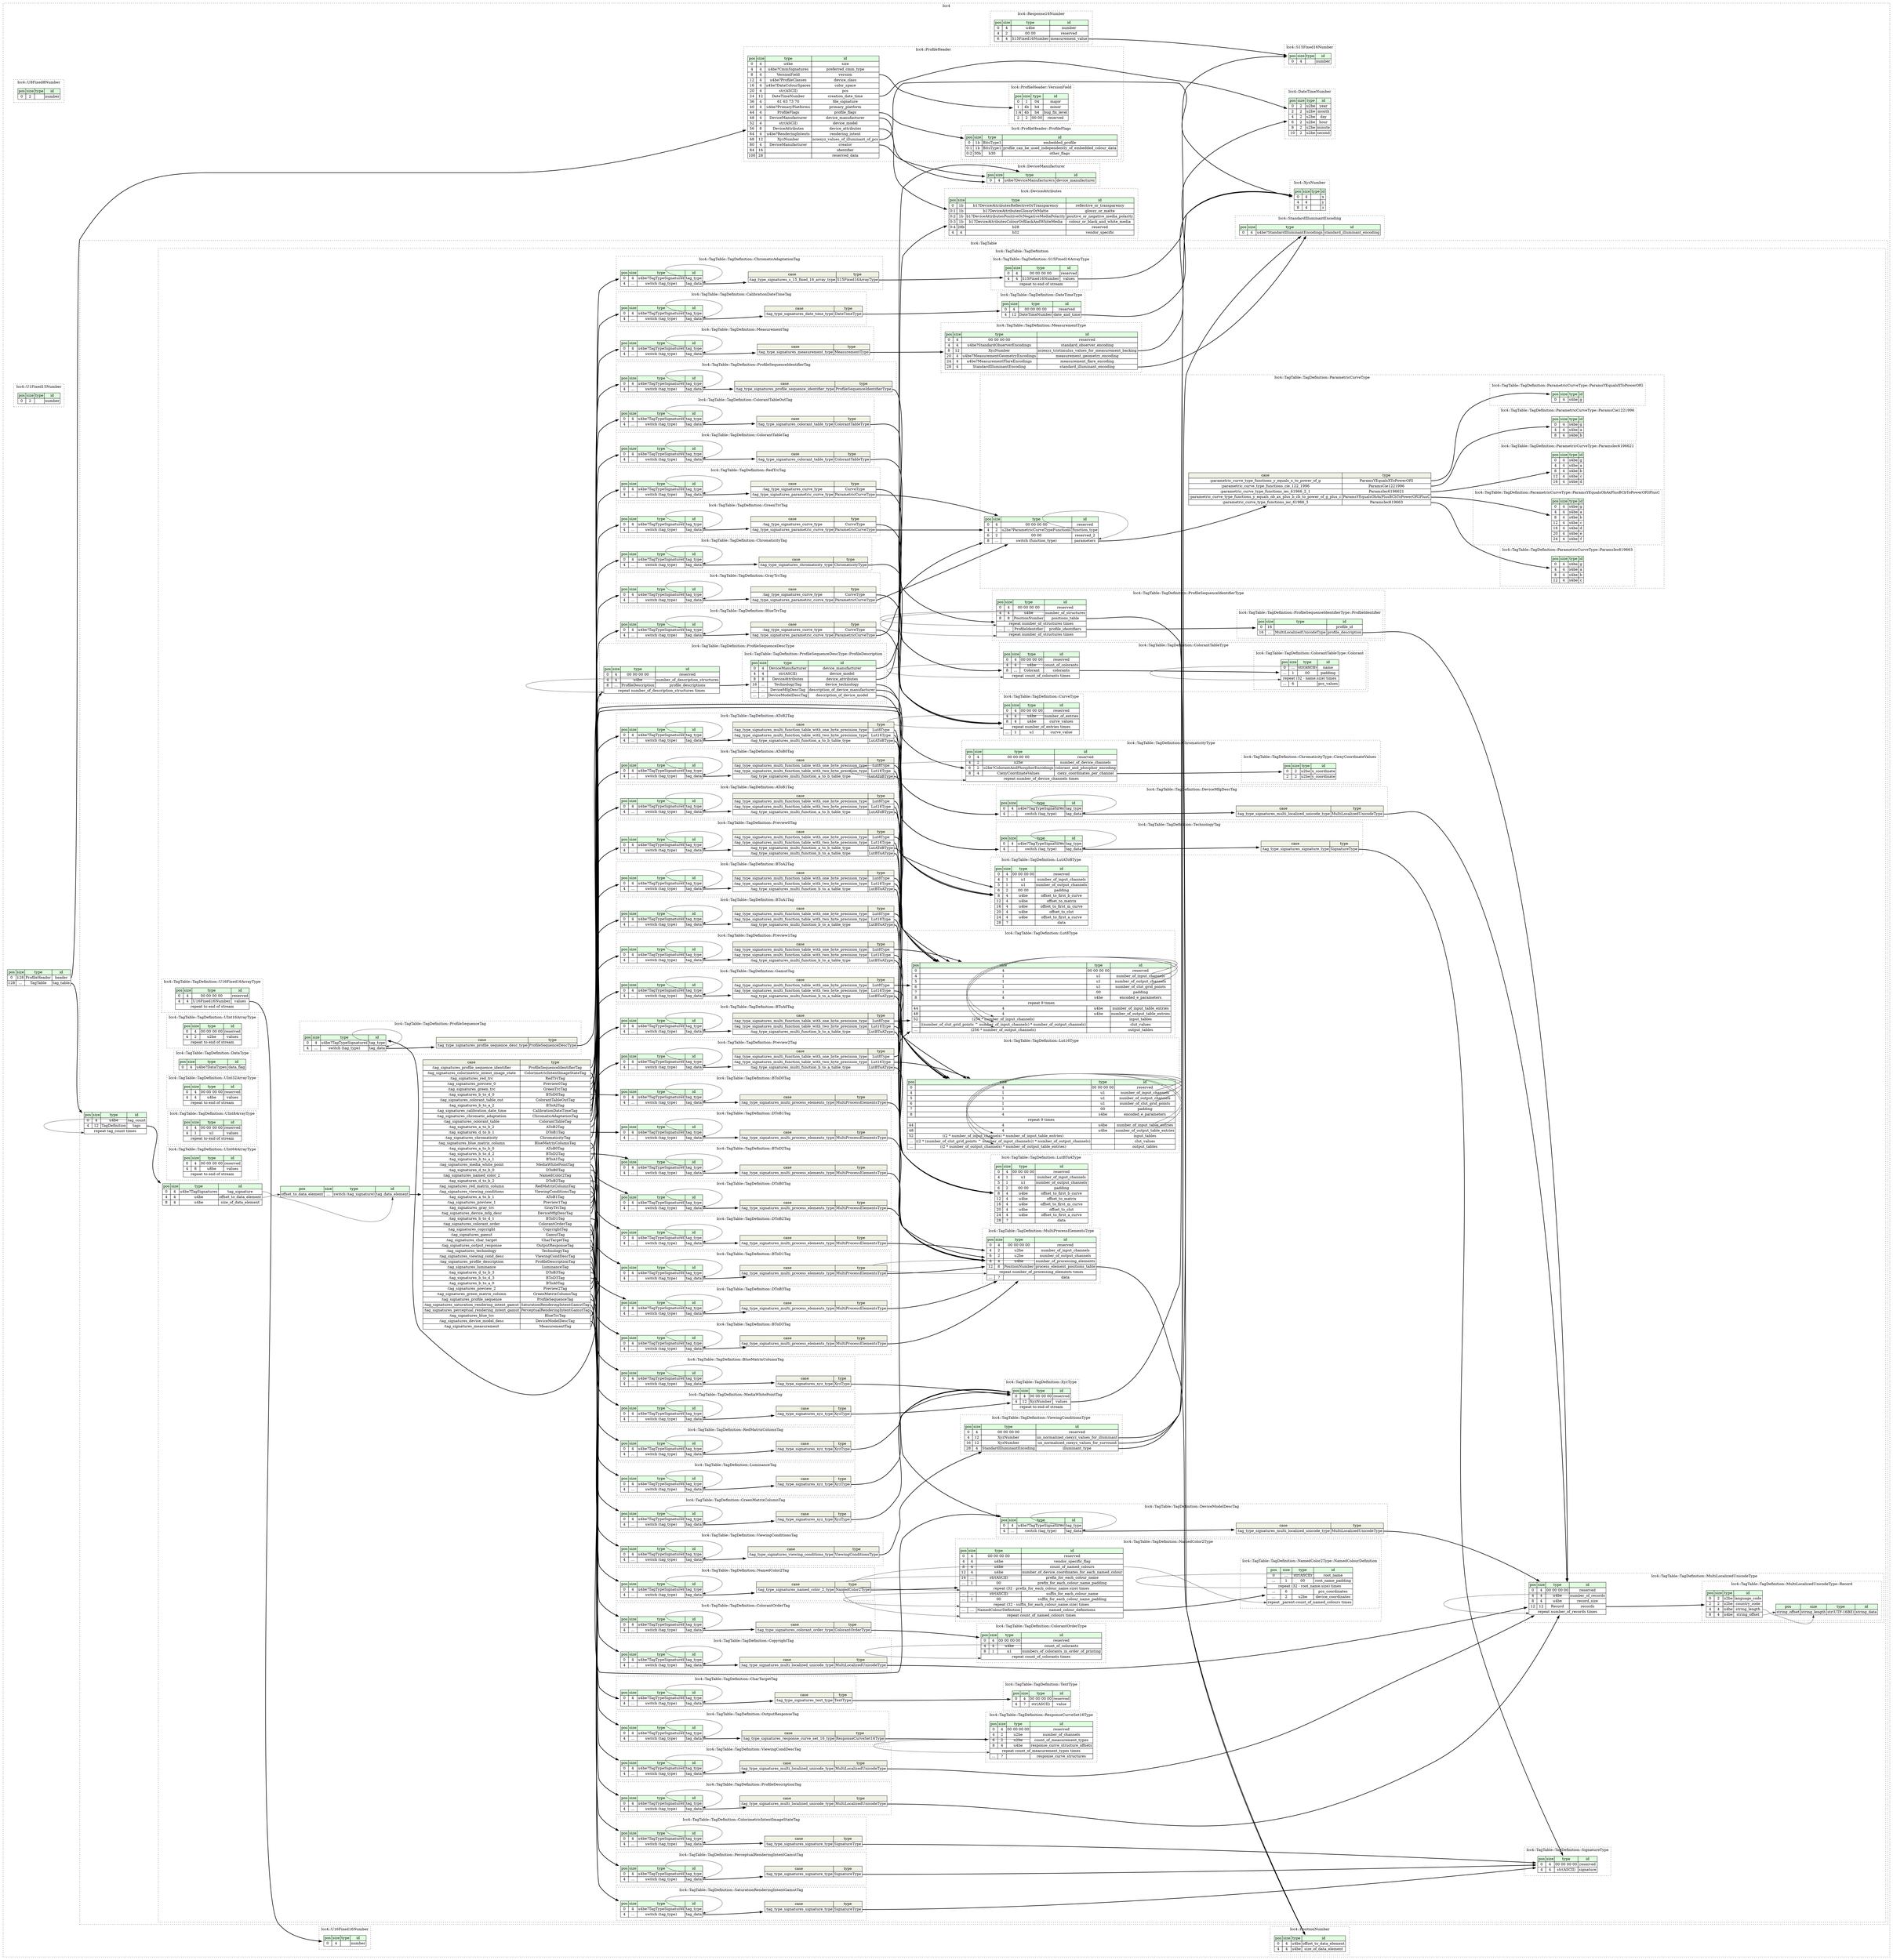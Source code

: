 digraph {
	rankdir=LR;
	node [shape=plaintext];
	subgraph cluster__icc_4 {
		label="Icc4";
		graph[style=dotted];

		icc_4__seq [label=<<TABLE BORDER="0" CELLBORDER="1" CELLSPACING="0">
			<TR><TD BGCOLOR="#E0FFE0">pos</TD><TD BGCOLOR="#E0FFE0">size</TD><TD BGCOLOR="#E0FFE0">type</TD><TD BGCOLOR="#E0FFE0">id</TD></TR>
			<TR><TD PORT="header_pos">0</TD><TD PORT="header_size">128</TD><TD>ProfileHeader</TD><TD PORT="header_type">header</TD></TR>
			<TR><TD PORT="tag_table_pos">128</TD><TD PORT="tag_table_size">...</TD><TD>TagTable</TD><TD PORT="tag_table_type">tag_table</TD></TR>
		</TABLE>>];
		subgraph cluster__u_8_fixed_8_number {
			label="Icc4::U8Fixed8Number";
			graph[style=dotted];

			u_8_fixed_8_number__seq [label=<<TABLE BORDER="0" CELLBORDER="1" CELLSPACING="0">
				<TR><TD BGCOLOR="#E0FFE0">pos</TD><TD BGCOLOR="#E0FFE0">size</TD><TD BGCOLOR="#E0FFE0">type</TD><TD BGCOLOR="#E0FFE0">id</TD></TR>
				<TR><TD PORT="number_pos">0</TD><TD PORT="number_size">2</TD><TD></TD><TD PORT="number_type">number</TD></TR>
			</TABLE>>];
		}
		subgraph cluster__u_16_fixed_16_number {
			label="Icc4::U16Fixed16Number";
			graph[style=dotted];

			u_16_fixed_16_number__seq [label=<<TABLE BORDER="0" CELLBORDER="1" CELLSPACING="0">
				<TR><TD BGCOLOR="#E0FFE0">pos</TD><TD BGCOLOR="#E0FFE0">size</TD><TD BGCOLOR="#E0FFE0">type</TD><TD BGCOLOR="#E0FFE0">id</TD></TR>
				<TR><TD PORT="number_pos">0</TD><TD PORT="number_size">4</TD><TD></TD><TD PORT="number_type">number</TD></TR>
			</TABLE>>];
		}
		subgraph cluster__standard_illuminant_encoding {
			label="Icc4::StandardIlluminantEncoding";
			graph[style=dotted];

			standard_illuminant_encoding__seq [label=<<TABLE BORDER="0" CELLBORDER="1" CELLSPACING="0">
				<TR><TD BGCOLOR="#E0FFE0">pos</TD><TD BGCOLOR="#E0FFE0">size</TD><TD BGCOLOR="#E0FFE0">type</TD><TD BGCOLOR="#E0FFE0">id</TD></TR>
				<TR><TD PORT="standard_illuminant_encoding_pos">0</TD><TD PORT="standard_illuminant_encoding_size">4</TD><TD>u4be?StandardIlluminantEncodings</TD><TD PORT="standard_illuminant_encoding_type">standard_illuminant_encoding</TD></TR>
			</TABLE>>];
		}
		subgraph cluster__profile_header {
			label="Icc4::ProfileHeader";
			graph[style=dotted];

			profile_header__seq [label=<<TABLE BORDER="0" CELLBORDER="1" CELLSPACING="0">
				<TR><TD BGCOLOR="#E0FFE0">pos</TD><TD BGCOLOR="#E0FFE0">size</TD><TD BGCOLOR="#E0FFE0">type</TD><TD BGCOLOR="#E0FFE0">id</TD></TR>
				<TR><TD PORT="size_pos">0</TD><TD PORT="size_size">4</TD><TD>u4be</TD><TD PORT="size_type">size</TD></TR>
				<TR><TD PORT="preferred_cmm_type_pos">4</TD><TD PORT="preferred_cmm_type_size">4</TD><TD>u4be?CmmSignatures</TD><TD PORT="preferred_cmm_type_type">preferred_cmm_type</TD></TR>
				<TR><TD PORT="version_pos">8</TD><TD PORT="version_size">4</TD><TD>VersionField</TD><TD PORT="version_type">version</TD></TR>
				<TR><TD PORT="device_class_pos">12</TD><TD PORT="device_class_size">4</TD><TD>u4be?ProfileClasses</TD><TD PORT="device_class_type">device_class</TD></TR>
				<TR><TD PORT="color_space_pos">16</TD><TD PORT="color_space_size">4</TD><TD>u4be?DataColourSpaces</TD><TD PORT="color_space_type">color_space</TD></TR>
				<TR><TD PORT="pcs_pos">20</TD><TD PORT="pcs_size">4</TD><TD>str(ASCII)</TD><TD PORT="pcs_type">pcs</TD></TR>
				<TR><TD PORT="creation_date_time_pos">24</TD><TD PORT="creation_date_time_size">12</TD><TD>DateTimeNumber</TD><TD PORT="creation_date_time_type">creation_date_time</TD></TR>
				<TR><TD PORT="file_signature_pos">36</TD><TD PORT="file_signature_size">4</TD><TD>61 63 73 70</TD><TD PORT="file_signature_type">file_signature</TD></TR>
				<TR><TD PORT="primary_platform_pos">40</TD><TD PORT="primary_platform_size">4</TD><TD>u4be?PrimaryPlatforms</TD><TD PORT="primary_platform_type">primary_platform</TD></TR>
				<TR><TD PORT="profile_flags_pos">44</TD><TD PORT="profile_flags_size">4</TD><TD>ProfileFlags</TD><TD PORT="profile_flags_type">profile_flags</TD></TR>
				<TR><TD PORT="device_manufacturer_pos">48</TD><TD PORT="device_manufacturer_size">4</TD><TD>DeviceManufacturer</TD><TD PORT="device_manufacturer_type">device_manufacturer</TD></TR>
				<TR><TD PORT="device_model_pos">52</TD><TD PORT="device_model_size">4</TD><TD>str(ASCII)</TD><TD PORT="device_model_type">device_model</TD></TR>
				<TR><TD PORT="device_attributes_pos">56</TD><TD PORT="device_attributes_size">8</TD><TD>DeviceAttributes</TD><TD PORT="device_attributes_type">device_attributes</TD></TR>
				<TR><TD PORT="rendering_intent_pos">64</TD><TD PORT="rendering_intent_size">4</TD><TD>u4be?RenderingIntents</TD><TD PORT="rendering_intent_type">rendering_intent</TD></TR>
				<TR><TD PORT="nciexyz_values_of_illuminant_of_pcs_pos">68</TD><TD PORT="nciexyz_values_of_illuminant_of_pcs_size">12</TD><TD>XyzNumber</TD><TD PORT="nciexyz_values_of_illuminant_of_pcs_type">nciexyz_values_of_illuminant_of_pcs</TD></TR>
				<TR><TD PORT="creator_pos">80</TD><TD PORT="creator_size">4</TD><TD>DeviceManufacturer</TD><TD PORT="creator_type">creator</TD></TR>
				<TR><TD PORT="identifier_pos">84</TD><TD PORT="identifier_size">16</TD><TD></TD><TD PORT="identifier_type">identifier</TD></TR>
				<TR><TD PORT="reserved_data_pos">100</TD><TD PORT="reserved_data_size">28</TD><TD></TD><TD PORT="reserved_data_type">reserved_data</TD></TR>
			</TABLE>>];
			subgraph cluster__version_field {
				label="Icc4::ProfileHeader::VersionField";
				graph[style=dotted];

				version_field__seq [label=<<TABLE BORDER="0" CELLBORDER="1" CELLSPACING="0">
					<TR><TD BGCOLOR="#E0FFE0">pos</TD><TD BGCOLOR="#E0FFE0">size</TD><TD BGCOLOR="#E0FFE0">type</TD><TD BGCOLOR="#E0FFE0">id</TD></TR>
					<TR><TD PORT="major_pos">0</TD><TD PORT="major_size">1</TD><TD>04</TD><TD PORT="major_type">major</TD></TR>
					<TR><TD PORT="minor_pos">1</TD><TD PORT="minor_size">4b</TD><TD>b4</TD><TD PORT="minor_type">minor</TD></TR>
					<TR><TD PORT="bug_fix_level_pos">1:4</TD><TD PORT="bug_fix_level_size">4b</TD><TD>b4</TD><TD PORT="bug_fix_level_type">bug_fix_level</TD></TR>
					<TR><TD PORT="reserved_pos">2</TD><TD PORT="reserved_size">2</TD><TD>00 00</TD><TD PORT="reserved_type">reserved</TD></TR>
				</TABLE>>];
			}
			subgraph cluster__profile_flags {
				label="Icc4::ProfileHeader::ProfileFlags";
				graph[style=dotted];

				profile_flags__seq [label=<<TABLE BORDER="0" CELLBORDER="1" CELLSPACING="0">
					<TR><TD BGCOLOR="#E0FFE0">pos</TD><TD BGCOLOR="#E0FFE0">size</TD><TD BGCOLOR="#E0FFE0">type</TD><TD BGCOLOR="#E0FFE0">id</TD></TR>
					<TR><TD PORT="embedded_profile_pos">0</TD><TD PORT="embedded_profile_size">1b</TD><TD>BitsType1</TD><TD PORT="embedded_profile_type">embedded_profile</TD></TR>
					<TR><TD PORT="profile_can_be_used_independently_of_embedded_colour_data_pos">0:1</TD><TD PORT="profile_can_be_used_independently_of_embedded_colour_data_size">1b</TD><TD>BitsType1</TD><TD PORT="profile_can_be_used_independently_of_embedded_colour_data_type">profile_can_be_used_independently_of_embedded_colour_data</TD></TR>
					<TR><TD PORT="other_flags_pos">0:2</TD><TD PORT="other_flags_size">30b</TD><TD>b30</TD><TD PORT="other_flags_type">other_flags</TD></TR>
				</TABLE>>];
			}
		}
		subgraph cluster__xyz_number {
			label="Icc4::XyzNumber";
			graph[style=dotted];

			xyz_number__seq [label=<<TABLE BORDER="0" CELLBORDER="1" CELLSPACING="0">
				<TR><TD BGCOLOR="#E0FFE0">pos</TD><TD BGCOLOR="#E0FFE0">size</TD><TD BGCOLOR="#E0FFE0">type</TD><TD BGCOLOR="#E0FFE0">id</TD></TR>
				<TR><TD PORT="x_pos">0</TD><TD PORT="x_size">4</TD><TD></TD><TD PORT="x_type">x</TD></TR>
				<TR><TD PORT="y_pos">4</TD><TD PORT="y_size">4</TD><TD></TD><TD PORT="y_type">y</TD></TR>
				<TR><TD PORT="z_pos">8</TD><TD PORT="z_size">4</TD><TD></TD><TD PORT="z_type">z</TD></TR>
			</TABLE>>];
		}
		subgraph cluster__date_time_number {
			label="Icc4::DateTimeNumber";
			graph[style=dotted];

			date_time_number__seq [label=<<TABLE BORDER="0" CELLBORDER="1" CELLSPACING="0">
				<TR><TD BGCOLOR="#E0FFE0">pos</TD><TD BGCOLOR="#E0FFE0">size</TD><TD BGCOLOR="#E0FFE0">type</TD><TD BGCOLOR="#E0FFE0">id</TD></TR>
				<TR><TD PORT="year_pos">0</TD><TD PORT="year_size">2</TD><TD>u2be</TD><TD PORT="year_type">year</TD></TR>
				<TR><TD PORT="month_pos">2</TD><TD PORT="month_size">2</TD><TD>u2be</TD><TD PORT="month_type">month</TD></TR>
				<TR><TD PORT="day_pos">4</TD><TD PORT="day_size">2</TD><TD>u2be</TD><TD PORT="day_type">day</TD></TR>
				<TR><TD PORT="hour_pos">6</TD><TD PORT="hour_size">2</TD><TD>u2be</TD><TD PORT="hour_type">hour</TD></TR>
				<TR><TD PORT="minute_pos">8</TD><TD PORT="minute_size">2</TD><TD>u2be</TD><TD PORT="minute_type">minute</TD></TR>
				<TR><TD PORT="second_pos">10</TD><TD PORT="second_size">2</TD><TD>u2be</TD><TD PORT="second_type">second</TD></TR>
			</TABLE>>];
		}
		subgraph cluster__response_16_number {
			label="Icc4::Response16Number";
			graph[style=dotted];

			response_16_number__seq [label=<<TABLE BORDER="0" CELLBORDER="1" CELLSPACING="0">
				<TR><TD BGCOLOR="#E0FFE0">pos</TD><TD BGCOLOR="#E0FFE0">size</TD><TD BGCOLOR="#E0FFE0">type</TD><TD BGCOLOR="#E0FFE0">id</TD></TR>
				<TR><TD PORT="number_pos">0</TD><TD PORT="number_size">4</TD><TD>u4be</TD><TD PORT="number_type">number</TD></TR>
				<TR><TD PORT="reserved_pos">4</TD><TD PORT="reserved_size">2</TD><TD>00 00</TD><TD PORT="reserved_type">reserved</TD></TR>
				<TR><TD PORT="measurement_value_pos">6</TD><TD PORT="measurement_value_size">4</TD><TD>S15Fixed16Number</TD><TD PORT="measurement_value_type">measurement_value</TD></TR>
			</TABLE>>];
		}
		subgraph cluster__u_1_fixed_15_number {
			label="Icc4::U1Fixed15Number";
			graph[style=dotted];

			u_1_fixed_15_number__seq [label=<<TABLE BORDER="0" CELLBORDER="1" CELLSPACING="0">
				<TR><TD BGCOLOR="#E0FFE0">pos</TD><TD BGCOLOR="#E0FFE0">size</TD><TD BGCOLOR="#E0FFE0">type</TD><TD BGCOLOR="#E0FFE0">id</TD></TR>
				<TR><TD PORT="number_pos">0</TD><TD PORT="number_size">2</TD><TD></TD><TD PORT="number_type">number</TD></TR>
			</TABLE>>];
		}
		subgraph cluster__tag_table {
			label="Icc4::TagTable";
			graph[style=dotted];

			tag_table__seq [label=<<TABLE BORDER="0" CELLBORDER="1" CELLSPACING="0">
				<TR><TD BGCOLOR="#E0FFE0">pos</TD><TD BGCOLOR="#E0FFE0">size</TD><TD BGCOLOR="#E0FFE0">type</TD><TD BGCOLOR="#E0FFE0">id</TD></TR>
				<TR><TD PORT="tag_count_pos">0</TD><TD PORT="tag_count_size">4</TD><TD>u4be</TD><TD PORT="tag_count_type">tag_count</TD></TR>
				<TR><TD PORT="tags_pos">4</TD><TD PORT="tags_size">12</TD><TD>TagDefinition</TD><TD PORT="tags_type">tags</TD></TR>
				<TR><TD COLSPAN="4" PORT="tags__repeat">repeat tag_count times</TD></TR>
			</TABLE>>];
			subgraph cluster__tag_definition {
				label="Icc4::TagTable::TagDefinition";
				graph[style=dotted];

				tag_definition__seq [label=<<TABLE BORDER="0" CELLBORDER="1" CELLSPACING="0">
					<TR><TD BGCOLOR="#E0FFE0">pos</TD><TD BGCOLOR="#E0FFE0">size</TD><TD BGCOLOR="#E0FFE0">type</TD><TD BGCOLOR="#E0FFE0">id</TD></TR>
					<TR><TD PORT="tag_signature_pos">0</TD><TD PORT="tag_signature_size">4</TD><TD>u4be?TagSignatures</TD><TD PORT="tag_signature_type">tag_signature</TD></TR>
					<TR><TD PORT="offset_to_data_element_pos">4</TD><TD PORT="offset_to_data_element_size">4</TD><TD>u4be</TD><TD PORT="offset_to_data_element_type">offset_to_data_element</TD></TR>
					<TR><TD PORT="size_of_data_element_pos">8</TD><TD PORT="size_of_data_element_size">4</TD><TD>u4be</TD><TD PORT="size_of_data_element_type">size_of_data_element</TD></TR>
				</TABLE>>];
				tag_definition__inst__tag_data_element [label=<<TABLE BORDER="0" CELLBORDER="1" CELLSPACING="0">
					<TR><TD BGCOLOR="#E0FFE0">pos</TD><TD BGCOLOR="#E0FFE0">size</TD><TD BGCOLOR="#E0FFE0">type</TD><TD BGCOLOR="#E0FFE0">id</TD></TR>
					<TR><TD PORT="tag_data_element_pos">offset_to_data_element</TD><TD PORT="tag_data_element_size">...</TD><TD>switch (tag_signature)</TD><TD PORT="tag_data_element_type">tag_data_element</TD></TR>
				</TABLE>>];
tag_definition__inst__tag_data_element_tag_data_element_switch [label=<<TABLE BORDER="0" CELLBORDER="1" CELLSPACING="0">
	<TR><TD BGCOLOR="#F0F2E4">case</TD><TD BGCOLOR="#F0F2E4">type</TD></TR>
	<TR><TD>:tag_signatures_profile_sequence_identifier</TD><TD PORT="case0">ProfileSequenceIdentifierTag</TD></TR>
	<TR><TD>:tag_signatures_colorimetric_intent_image_state</TD><TD PORT="case1">ColorimetricIntentImageStateTag</TD></TR>
	<TR><TD>:tag_signatures_red_trc</TD><TD PORT="case2">RedTrcTag</TD></TR>
	<TR><TD>:tag_signatures_preview_0</TD><TD PORT="case3">Preview0Tag</TD></TR>
	<TR><TD>:tag_signatures_green_trc</TD><TD PORT="case4">GreenTrcTag</TD></TR>
	<TR><TD>:tag_signatures_b_to_d_0</TD><TD PORT="case5">BToD0Tag</TD></TR>
	<TR><TD>:tag_signatures_colorant_table_out</TD><TD PORT="case6">ColorantTableOutTag</TD></TR>
	<TR><TD>:tag_signatures_b_to_a_2</TD><TD PORT="case7">BToA2Tag</TD></TR>
	<TR><TD>:tag_signatures_calibration_date_time</TD><TD PORT="case8">CalibrationDateTimeTag</TD></TR>
	<TR><TD>:tag_signatures_chromatic_adaptation</TD><TD PORT="case9">ChromaticAdaptationTag</TD></TR>
	<TR><TD>:tag_signatures_colorant_table</TD><TD PORT="case10">ColorantTableTag</TD></TR>
	<TR><TD>:tag_signatures_a_to_b_2</TD><TD PORT="case11">AToB2Tag</TD></TR>
	<TR><TD>:tag_signatures_d_to_b_1</TD><TD PORT="case12">DToB1Tag</TD></TR>
	<TR><TD>:tag_signatures_chromaticity</TD><TD PORT="case13">ChromaticityTag</TD></TR>
	<TR><TD>:tag_signatures_blue_matrix_column</TD><TD PORT="case14">BlueMatrixColumnTag</TD></TR>
	<TR><TD>:tag_signatures_a_to_b_0</TD><TD PORT="case15">AToB0Tag</TD></TR>
	<TR><TD>:tag_signatures_b_to_d_2</TD><TD PORT="case16">BToD2Tag</TD></TR>
	<TR><TD>:tag_signatures_b_to_a_1</TD><TD PORT="case17">BToA1Tag</TD></TR>
	<TR><TD>:tag_signatures_media_white_point</TD><TD PORT="case18">MediaWhitePointTag</TD></TR>
	<TR><TD>:tag_signatures_d_to_b_0</TD><TD PORT="case19">DToB0Tag</TD></TR>
	<TR><TD>:tag_signatures_named_color_2</TD><TD PORT="case20">NamedColor2Tag</TD></TR>
	<TR><TD>:tag_signatures_d_to_b_2</TD><TD PORT="case21">DToB2Tag</TD></TR>
	<TR><TD>:tag_signatures_red_matrix_column</TD><TD PORT="case22">RedMatrixColumnTag</TD></TR>
	<TR><TD>:tag_signatures_viewing_conditions</TD><TD PORT="case23">ViewingConditionsTag</TD></TR>
	<TR><TD>:tag_signatures_a_to_b_1</TD><TD PORT="case24">AToB1Tag</TD></TR>
	<TR><TD>:tag_signatures_preview_1</TD><TD PORT="case25">Preview1Tag</TD></TR>
	<TR><TD>:tag_signatures_gray_trc</TD><TD PORT="case26">GrayTrcTag</TD></TR>
	<TR><TD>:tag_signatures_device_mfg_desc</TD><TD PORT="case27">DeviceMfgDescTag</TD></TR>
	<TR><TD>:tag_signatures_b_to_d_1</TD><TD PORT="case28">BToD1Tag</TD></TR>
	<TR><TD>:tag_signatures_colorant_order</TD><TD PORT="case29">ColorantOrderTag</TD></TR>
	<TR><TD>:tag_signatures_copyright</TD><TD PORT="case30">CopyrightTag</TD></TR>
	<TR><TD>:tag_signatures_gamut</TD><TD PORT="case31">GamutTag</TD></TR>
	<TR><TD>:tag_signatures_char_target</TD><TD PORT="case32">CharTargetTag</TD></TR>
	<TR><TD>:tag_signatures_output_response</TD><TD PORT="case33">OutputResponseTag</TD></TR>
	<TR><TD>:tag_signatures_technology</TD><TD PORT="case34">TechnologyTag</TD></TR>
	<TR><TD>:tag_signatures_viewing_cond_desc</TD><TD PORT="case35">ViewingCondDescTag</TD></TR>
	<TR><TD>:tag_signatures_profile_description</TD><TD PORT="case36">ProfileDescriptionTag</TD></TR>
	<TR><TD>:tag_signatures_luminance</TD><TD PORT="case37">LuminanceTag</TD></TR>
	<TR><TD>:tag_signatures_d_to_b_3</TD><TD PORT="case38">DToB3Tag</TD></TR>
	<TR><TD>:tag_signatures_b_to_d_3</TD><TD PORT="case39">BToD3Tag</TD></TR>
	<TR><TD>:tag_signatures_b_to_a_0</TD><TD PORT="case40">BToA0Tag</TD></TR>
	<TR><TD>:tag_signatures_preview_2</TD><TD PORT="case41">Preview2Tag</TD></TR>
	<TR><TD>:tag_signatures_green_matrix_column</TD><TD PORT="case42">GreenMatrixColumnTag</TD></TR>
	<TR><TD>:tag_signatures_profile_sequence</TD><TD PORT="case43">ProfileSequenceTag</TD></TR>
	<TR><TD>:tag_signatures_saturation_rendering_intent_gamut</TD><TD PORT="case44">SaturationRenderingIntentGamutTag</TD></TR>
	<TR><TD>:tag_signatures_perceptual_rendering_intent_gamut</TD><TD PORT="case45">PerceptualRenderingIntentGamutTag</TD></TR>
	<TR><TD>:tag_signatures_blue_trc</TD><TD PORT="case46">BlueTrcTag</TD></TR>
	<TR><TD>:tag_signatures_device_model_desc</TD><TD PORT="case47">DeviceModelDescTag</TD></TR>
	<TR><TD>:tag_signatures_measurement</TD><TD PORT="case48">MeasurementTag</TD></TR>
</TABLE>>];
				subgraph cluster__blue_matrix_column_tag {
					label="Icc4::TagTable::TagDefinition::BlueMatrixColumnTag";
					graph[style=dotted];

					blue_matrix_column_tag__seq [label=<<TABLE BORDER="0" CELLBORDER="1" CELLSPACING="0">
						<TR><TD BGCOLOR="#E0FFE0">pos</TD><TD BGCOLOR="#E0FFE0">size</TD><TD BGCOLOR="#E0FFE0">type</TD><TD BGCOLOR="#E0FFE0">id</TD></TR>
						<TR><TD PORT="tag_type_pos">0</TD><TD PORT="tag_type_size">4</TD><TD>u4be?TagTypeSignatures</TD><TD PORT="tag_type_type">tag_type</TD></TR>
						<TR><TD PORT="tag_data_pos">4</TD><TD PORT="tag_data_size">...</TD><TD>switch (tag_type)</TD><TD PORT="tag_data_type">tag_data</TD></TR>
					</TABLE>>];
blue_matrix_column_tag__seq_tag_data_switch [label=<<TABLE BORDER="0" CELLBORDER="1" CELLSPACING="0">
	<TR><TD BGCOLOR="#F0F2E4">case</TD><TD BGCOLOR="#F0F2E4">type</TD></TR>
	<TR><TD>:tag_type_signatures_xyz_type</TD><TD PORT="case0">XyzType</TD></TR>
</TABLE>>];
				}
				subgraph cluster__device_mfg_desc_tag {
					label="Icc4::TagTable::TagDefinition::DeviceMfgDescTag";
					graph[style=dotted];

					device_mfg_desc_tag__seq [label=<<TABLE BORDER="0" CELLBORDER="1" CELLSPACING="0">
						<TR><TD BGCOLOR="#E0FFE0">pos</TD><TD BGCOLOR="#E0FFE0">size</TD><TD BGCOLOR="#E0FFE0">type</TD><TD BGCOLOR="#E0FFE0">id</TD></TR>
						<TR><TD PORT="tag_type_pos">0</TD><TD PORT="tag_type_size">4</TD><TD>u4be?TagTypeSignatures</TD><TD PORT="tag_type_type">tag_type</TD></TR>
						<TR><TD PORT="tag_data_pos">4</TD><TD PORT="tag_data_size">...</TD><TD>switch (tag_type)</TD><TD PORT="tag_data_type">tag_data</TD></TR>
					</TABLE>>];
device_mfg_desc_tag__seq_tag_data_switch [label=<<TABLE BORDER="0" CELLBORDER="1" CELLSPACING="0">
	<TR><TD BGCOLOR="#F0F2E4">case</TD><TD BGCOLOR="#F0F2E4">type</TD></TR>
	<TR><TD>:tag_type_signatures_multi_localized_unicode_type</TD><TD PORT="case0">MultiLocalizedUnicodeType</TD></TR>
</TABLE>>];
				}
				subgraph cluster__named_color_2_type {
					label="Icc4::TagTable::TagDefinition::NamedColor2Type";
					graph[style=dotted];

					named_color_2_type__seq [label=<<TABLE BORDER="0" CELLBORDER="1" CELLSPACING="0">
						<TR><TD BGCOLOR="#E0FFE0">pos</TD><TD BGCOLOR="#E0FFE0">size</TD><TD BGCOLOR="#E0FFE0">type</TD><TD BGCOLOR="#E0FFE0">id</TD></TR>
						<TR><TD PORT="reserved_pos">0</TD><TD PORT="reserved_size">4</TD><TD>00 00 00 00</TD><TD PORT="reserved_type">reserved</TD></TR>
						<TR><TD PORT="vendor_specific_flag_pos">4</TD><TD PORT="vendor_specific_flag_size">4</TD><TD>u4be</TD><TD PORT="vendor_specific_flag_type">vendor_specific_flag</TD></TR>
						<TR><TD PORT="count_of_named_colours_pos">8</TD><TD PORT="count_of_named_colours_size">4</TD><TD>u4be</TD><TD PORT="count_of_named_colours_type">count_of_named_colours</TD></TR>
						<TR><TD PORT="number_of_device_coordinates_for_each_named_colour_pos">12</TD><TD PORT="number_of_device_coordinates_for_each_named_colour_size">4</TD><TD>u4be</TD><TD PORT="number_of_device_coordinates_for_each_named_colour_type">number_of_device_coordinates_for_each_named_colour</TD></TR>
						<TR><TD PORT="prefix_for_each_colour_name_pos">16</TD><TD PORT="prefix_for_each_colour_name_size">...</TD><TD>str(ASCII)</TD><TD PORT="prefix_for_each_colour_name_type">prefix_for_each_colour_name</TD></TR>
						<TR><TD PORT="prefix_for_each_colour_name_padding_pos">...</TD><TD PORT="prefix_for_each_colour_name_padding_size">1</TD><TD>00</TD><TD PORT="prefix_for_each_colour_name_padding_type">prefix_for_each_colour_name_padding</TD></TR>
						<TR><TD COLSPAN="4" PORT="prefix_for_each_colour_name_padding__repeat">repeat (32 - prefix_for_each_colour_name.size) times</TD></TR>
						<TR><TD PORT="suffix_for_each_colour_name_pos">...</TD><TD PORT="suffix_for_each_colour_name_size">...</TD><TD>str(ASCII)</TD><TD PORT="suffix_for_each_colour_name_type">suffix_for_each_colour_name</TD></TR>
						<TR><TD PORT="suffix_for_each_colour_name_padding_pos">...</TD><TD PORT="suffix_for_each_colour_name_padding_size">1</TD><TD>00</TD><TD PORT="suffix_for_each_colour_name_padding_type">suffix_for_each_colour_name_padding</TD></TR>
						<TR><TD COLSPAN="4" PORT="suffix_for_each_colour_name_padding__repeat">repeat (32 - suffix_for_each_colour_name.size) times</TD></TR>
						<TR><TD PORT="named_colour_definitions_pos">...</TD><TD PORT="named_colour_definitions_size">...</TD><TD>NamedColourDefinition</TD><TD PORT="named_colour_definitions_type">named_colour_definitions</TD></TR>
						<TR><TD COLSPAN="4" PORT="named_colour_definitions__repeat">repeat count_of_named_colours times</TD></TR>
					</TABLE>>];
					subgraph cluster__named_colour_definition {
						label="Icc4::TagTable::TagDefinition::NamedColor2Type::NamedColourDefinition";
						graph[style=dotted];

						named_colour_definition__seq [label=<<TABLE BORDER="0" CELLBORDER="1" CELLSPACING="0">
							<TR><TD BGCOLOR="#E0FFE0">pos</TD><TD BGCOLOR="#E0FFE0">size</TD><TD BGCOLOR="#E0FFE0">type</TD><TD BGCOLOR="#E0FFE0">id</TD></TR>
							<TR><TD PORT="root_name_pos">0</TD><TD PORT="root_name_size">...</TD><TD>str(ASCII)</TD><TD PORT="root_name_type">root_name</TD></TR>
							<TR><TD PORT="root_name_padding_pos">...</TD><TD PORT="root_name_padding_size">1</TD><TD>00</TD><TD PORT="root_name_padding_type">root_name_padding</TD></TR>
							<TR><TD COLSPAN="4" PORT="root_name_padding__repeat">repeat (32 - root_name.size) times</TD></TR>
							<TR><TD PORT="pcs_coordinates_pos">...</TD><TD PORT="pcs_coordinates_size">6</TD><TD></TD><TD PORT="pcs_coordinates_type">pcs_coordinates</TD></TR>
							<TR><TD PORT="device_coordinates_pos">...</TD><TD PORT="device_coordinates_size">2</TD><TD>u2be</TD><TD PORT="device_coordinates_type">device_coordinates</TD></TR>
							<TR><TD COLSPAN="4" PORT="device_coordinates__repeat">repeat _parent.count_of_named_colours times</TD></TR>
						</TABLE>>];
					}
				}
				subgraph cluster__viewing_conditions_tag {
					label="Icc4::TagTable::TagDefinition::ViewingConditionsTag";
					graph[style=dotted];

					viewing_conditions_tag__seq [label=<<TABLE BORDER="0" CELLBORDER="1" CELLSPACING="0">
						<TR><TD BGCOLOR="#E0FFE0">pos</TD><TD BGCOLOR="#E0FFE0">size</TD><TD BGCOLOR="#E0FFE0">type</TD><TD BGCOLOR="#E0FFE0">id</TD></TR>
						<TR><TD PORT="tag_type_pos">0</TD><TD PORT="tag_type_size">4</TD><TD>u4be?TagTypeSignatures</TD><TD PORT="tag_type_type">tag_type</TD></TR>
						<TR><TD PORT="tag_data_pos">4</TD><TD PORT="tag_data_size">...</TD><TD>switch (tag_type)</TD><TD PORT="tag_data_type">tag_data</TD></TR>
					</TABLE>>];
viewing_conditions_tag__seq_tag_data_switch [label=<<TABLE BORDER="0" CELLBORDER="1" CELLSPACING="0">
	<TR><TD BGCOLOR="#F0F2E4">case</TD><TD BGCOLOR="#F0F2E4">type</TD></TR>
	<TR><TD>:tag_type_signatures_viewing_conditions_type</TD><TD PORT="case0">ViewingConditionsType</TD></TR>
</TABLE>>];
				}
				subgraph cluster__blue_trc_tag {
					label="Icc4::TagTable::TagDefinition::BlueTrcTag";
					graph[style=dotted];

					blue_trc_tag__seq [label=<<TABLE BORDER="0" CELLBORDER="1" CELLSPACING="0">
						<TR><TD BGCOLOR="#E0FFE0">pos</TD><TD BGCOLOR="#E0FFE0">size</TD><TD BGCOLOR="#E0FFE0">type</TD><TD BGCOLOR="#E0FFE0">id</TD></TR>
						<TR><TD PORT="tag_type_pos">0</TD><TD PORT="tag_type_size">4</TD><TD>u4be?TagTypeSignatures</TD><TD PORT="tag_type_type">tag_type</TD></TR>
						<TR><TD PORT="tag_data_pos">4</TD><TD PORT="tag_data_size">...</TD><TD>switch (tag_type)</TD><TD PORT="tag_data_type">tag_data</TD></TR>
					</TABLE>>];
blue_trc_tag__seq_tag_data_switch [label=<<TABLE BORDER="0" CELLBORDER="1" CELLSPACING="0">
	<TR><TD BGCOLOR="#F0F2E4">case</TD><TD BGCOLOR="#F0F2E4">type</TD></TR>
	<TR><TD>:tag_type_signatures_curve_type</TD><TD PORT="case0">CurveType</TD></TR>
	<TR><TD>:tag_type_signatures_parametric_curve_type</TD><TD PORT="case1">ParametricCurveType</TD></TR>
</TABLE>>];
				}
				subgraph cluster__response_curve_set_16_type {
					label="Icc4::TagTable::TagDefinition::ResponseCurveSet16Type";
					graph[style=dotted];

					response_curve_set_16_type__seq [label=<<TABLE BORDER="0" CELLBORDER="1" CELLSPACING="0">
						<TR><TD BGCOLOR="#E0FFE0">pos</TD><TD BGCOLOR="#E0FFE0">size</TD><TD BGCOLOR="#E0FFE0">type</TD><TD BGCOLOR="#E0FFE0">id</TD></TR>
						<TR><TD PORT="reserved_pos">0</TD><TD PORT="reserved_size">4</TD><TD>00 00 00 00</TD><TD PORT="reserved_type">reserved</TD></TR>
						<TR><TD PORT="number_of_channels_pos">4</TD><TD PORT="number_of_channels_size">2</TD><TD>u2be</TD><TD PORT="number_of_channels_type">number_of_channels</TD></TR>
						<TR><TD PORT="count_of_measurement_types_pos">6</TD><TD PORT="count_of_measurement_types_size">2</TD><TD>u2be</TD><TD PORT="count_of_measurement_types_type">count_of_measurement_types</TD></TR>
						<TR><TD PORT="response_curve_structure_offsets_pos">8</TD><TD PORT="response_curve_structure_offsets_size">4</TD><TD>u4be</TD><TD PORT="response_curve_structure_offsets_type">response_curve_structure_offsets</TD></TR>
						<TR><TD COLSPAN="4" PORT="response_curve_structure_offsets__repeat">repeat count_of_measurement_types times</TD></TR>
						<TR><TD PORT="response_curve_structures_pos">...</TD><TD PORT="response_curve_structures_size">?</TD><TD></TD><TD PORT="response_curve_structures_type">response_curve_structures</TD></TR>
					</TABLE>>];
				}
				subgraph cluster__curve_type {
					label="Icc4::TagTable::TagDefinition::CurveType";
					graph[style=dotted];

					curve_type__seq [label=<<TABLE BORDER="0" CELLBORDER="1" CELLSPACING="0">
						<TR><TD BGCOLOR="#E0FFE0">pos</TD><TD BGCOLOR="#E0FFE0">size</TD><TD BGCOLOR="#E0FFE0">type</TD><TD BGCOLOR="#E0FFE0">id</TD></TR>
						<TR><TD PORT="reserved_pos">0</TD><TD PORT="reserved_size">4</TD><TD>00 00 00 00</TD><TD PORT="reserved_type">reserved</TD></TR>
						<TR><TD PORT="number_of_entries_pos">4</TD><TD PORT="number_of_entries_size">4</TD><TD>u4be</TD><TD PORT="number_of_entries_type">number_of_entries</TD></TR>
						<TR><TD PORT="curve_values_pos">8</TD><TD PORT="curve_values_size">4</TD><TD>u4be</TD><TD PORT="curve_values_type">curve_values</TD></TR>
						<TR><TD COLSPAN="4" PORT="curve_values__repeat">repeat number_of_entries times</TD></TR>
						<TR><TD PORT="curve_value_pos">...</TD><TD PORT="curve_value_size">1</TD><TD>u1</TD><TD PORT="curve_value_type">curve_value</TD></TR>
					</TABLE>>];
				}
				subgraph cluster__saturation_rendering_intent_gamut_tag {
					label="Icc4::TagTable::TagDefinition::SaturationRenderingIntentGamutTag";
					graph[style=dotted];

					saturation_rendering_intent_gamut_tag__seq [label=<<TABLE BORDER="0" CELLBORDER="1" CELLSPACING="0">
						<TR><TD BGCOLOR="#E0FFE0">pos</TD><TD BGCOLOR="#E0FFE0">size</TD><TD BGCOLOR="#E0FFE0">type</TD><TD BGCOLOR="#E0FFE0">id</TD></TR>
						<TR><TD PORT="tag_type_pos">0</TD><TD PORT="tag_type_size">4</TD><TD>u4be?TagTypeSignatures</TD><TD PORT="tag_type_type">tag_type</TD></TR>
						<TR><TD PORT="tag_data_pos">4</TD><TD PORT="tag_data_size">...</TD><TD>switch (tag_type)</TD><TD PORT="tag_data_type">tag_data</TD></TR>
					</TABLE>>];
saturation_rendering_intent_gamut_tag__seq_tag_data_switch [label=<<TABLE BORDER="0" CELLBORDER="1" CELLSPACING="0">
	<TR><TD BGCOLOR="#F0F2E4">case</TD><TD BGCOLOR="#F0F2E4">type</TD></TR>
	<TR><TD>:tag_type_signatures_signature_type</TD><TD PORT="case0">SignatureType</TD></TR>
</TABLE>>];
				}
				subgraph cluster__xyz_type {
					label="Icc4::TagTable::TagDefinition::XyzType";
					graph[style=dotted];

					xyz_type__seq [label=<<TABLE BORDER="0" CELLBORDER="1" CELLSPACING="0">
						<TR><TD BGCOLOR="#E0FFE0">pos</TD><TD BGCOLOR="#E0FFE0">size</TD><TD BGCOLOR="#E0FFE0">type</TD><TD BGCOLOR="#E0FFE0">id</TD></TR>
						<TR><TD PORT="reserved_pos">0</TD><TD PORT="reserved_size">4</TD><TD>00 00 00 00</TD><TD PORT="reserved_type">reserved</TD></TR>
						<TR><TD PORT="values_pos">4</TD><TD PORT="values_size">12</TD><TD>XyzNumber</TD><TD PORT="values_type">values</TD></TR>
						<TR><TD COLSPAN="4" PORT="values__repeat">repeat to end of stream</TD></TR>
					</TABLE>>];
				}
				subgraph cluster__lut_8_type {
					label="Icc4::TagTable::TagDefinition::Lut8Type";
					graph[style=dotted];

					lut_8_type__seq [label=<<TABLE BORDER="0" CELLBORDER="1" CELLSPACING="0">
						<TR><TD BGCOLOR="#E0FFE0">pos</TD><TD BGCOLOR="#E0FFE0">size</TD><TD BGCOLOR="#E0FFE0">type</TD><TD BGCOLOR="#E0FFE0">id</TD></TR>
						<TR><TD PORT="reserved_pos">0</TD><TD PORT="reserved_size">4</TD><TD>00 00 00 00</TD><TD PORT="reserved_type">reserved</TD></TR>
						<TR><TD PORT="number_of_input_channels_pos">4</TD><TD PORT="number_of_input_channels_size">1</TD><TD>u1</TD><TD PORT="number_of_input_channels_type">number_of_input_channels</TD></TR>
						<TR><TD PORT="number_of_output_channels_pos">5</TD><TD PORT="number_of_output_channels_size">1</TD><TD>u1</TD><TD PORT="number_of_output_channels_type">number_of_output_channels</TD></TR>
						<TR><TD PORT="number_of_clut_grid_points_pos">6</TD><TD PORT="number_of_clut_grid_points_size">1</TD><TD>u1</TD><TD PORT="number_of_clut_grid_points_type">number_of_clut_grid_points</TD></TR>
						<TR><TD PORT="padding_pos">7</TD><TD PORT="padding_size">1</TD><TD>00</TD><TD PORT="padding_type">padding</TD></TR>
						<TR><TD PORT="encoded_e_parameters_pos">8</TD><TD PORT="encoded_e_parameters_size">4</TD><TD>s4be</TD><TD PORT="encoded_e_parameters_type">encoded_e_parameters</TD></TR>
						<TR><TD COLSPAN="4" PORT="encoded_e_parameters__repeat">repeat 9 times</TD></TR>
						<TR><TD PORT="number_of_input_table_entries_pos">44</TD><TD PORT="number_of_input_table_entries_size">4</TD><TD>u4be</TD><TD PORT="number_of_input_table_entries_type">number_of_input_table_entries</TD></TR>
						<TR><TD PORT="number_of_output_table_entries_pos">48</TD><TD PORT="number_of_output_table_entries_size">4</TD><TD>u4be</TD><TD PORT="number_of_output_table_entries_type">number_of_output_table_entries</TD></TR>
						<TR><TD PORT="input_tables_pos">52</TD><TD PORT="input_tables_size">(256 * number_of_input_channels)</TD><TD></TD><TD PORT="input_tables_type">input_tables</TD></TR>
						<TR><TD PORT="clut_values_pos">...</TD><TD PORT="clut_values_size">((number_of_clut_grid_points ^ number_of_input_channels) * number_of_output_channels)</TD><TD></TD><TD PORT="clut_values_type">clut_values</TD></TR>
						<TR><TD PORT="output_tables_pos">...</TD><TD PORT="output_tables_size">(256 * number_of_output_channels)</TD><TD></TD><TD PORT="output_tables_type">output_tables</TD></TR>
					</TABLE>>];
				}
				subgraph cluster__b_to_a_2_tag {
					label="Icc4::TagTable::TagDefinition::BToA2Tag";
					graph[style=dotted];

					b_to_a_2_tag__seq [label=<<TABLE BORDER="0" CELLBORDER="1" CELLSPACING="0">
						<TR><TD BGCOLOR="#E0FFE0">pos</TD><TD BGCOLOR="#E0FFE0">size</TD><TD BGCOLOR="#E0FFE0">type</TD><TD BGCOLOR="#E0FFE0">id</TD></TR>
						<TR><TD PORT="tag_type_pos">0</TD><TD PORT="tag_type_size">4</TD><TD>u4be?TagTypeSignatures</TD><TD PORT="tag_type_type">tag_type</TD></TR>
						<TR><TD PORT="tag_data_pos">4</TD><TD PORT="tag_data_size">...</TD><TD>switch (tag_type)</TD><TD PORT="tag_data_type">tag_data</TD></TR>
					</TABLE>>];
b_to_a_2_tag__seq_tag_data_switch [label=<<TABLE BORDER="0" CELLBORDER="1" CELLSPACING="0">
	<TR><TD BGCOLOR="#F0F2E4">case</TD><TD BGCOLOR="#F0F2E4">type</TD></TR>
	<TR><TD>:tag_type_signatures_multi_function_table_with_one_byte_precision_type</TD><TD PORT="case0">Lut8Type</TD></TR>
	<TR><TD>:tag_type_signatures_multi_function_table_with_two_byte_precision_type</TD><TD PORT="case1">Lut16Type</TD></TR>
	<TR><TD>:tag_type_signatures_multi_function_b_to_a_table_type</TD><TD PORT="case2">LutBToAType</TD></TR>
</TABLE>>];
				}
				subgraph cluster__lut_a_to_b_type {
					label="Icc4::TagTable::TagDefinition::LutAToBType";
					graph[style=dotted];

					lut_a_to_b_type__seq [label=<<TABLE BORDER="0" CELLBORDER="1" CELLSPACING="0">
						<TR><TD BGCOLOR="#E0FFE0">pos</TD><TD BGCOLOR="#E0FFE0">size</TD><TD BGCOLOR="#E0FFE0">type</TD><TD BGCOLOR="#E0FFE0">id</TD></TR>
						<TR><TD PORT="reserved_pos">0</TD><TD PORT="reserved_size">4</TD><TD>00 00 00 00</TD><TD PORT="reserved_type">reserved</TD></TR>
						<TR><TD PORT="number_of_input_channels_pos">4</TD><TD PORT="number_of_input_channels_size">1</TD><TD>u1</TD><TD PORT="number_of_input_channels_type">number_of_input_channels</TD></TR>
						<TR><TD PORT="number_of_output_channels_pos">5</TD><TD PORT="number_of_output_channels_size">1</TD><TD>u1</TD><TD PORT="number_of_output_channels_type">number_of_output_channels</TD></TR>
						<TR><TD PORT="padding_pos">6</TD><TD PORT="padding_size">2</TD><TD>00 00</TD><TD PORT="padding_type">padding</TD></TR>
						<TR><TD PORT="offset_to_first_b_curve_pos">8</TD><TD PORT="offset_to_first_b_curve_size">4</TD><TD>u4be</TD><TD PORT="offset_to_first_b_curve_type">offset_to_first_b_curve</TD></TR>
						<TR><TD PORT="offset_to_matrix_pos">12</TD><TD PORT="offset_to_matrix_size">4</TD><TD>u4be</TD><TD PORT="offset_to_matrix_type">offset_to_matrix</TD></TR>
						<TR><TD PORT="offset_to_first_m_curve_pos">16</TD><TD PORT="offset_to_first_m_curve_size">4</TD><TD>u4be</TD><TD PORT="offset_to_first_m_curve_type">offset_to_first_m_curve</TD></TR>
						<TR><TD PORT="offset_to_clut_pos">20</TD><TD PORT="offset_to_clut_size">4</TD><TD>u4be</TD><TD PORT="offset_to_clut_type">offset_to_clut</TD></TR>
						<TR><TD PORT="offset_to_first_a_curve_pos">24</TD><TD PORT="offset_to_first_a_curve_size">4</TD><TD>u4be</TD><TD PORT="offset_to_first_a_curve_type">offset_to_first_a_curve</TD></TR>
						<TR><TD PORT="data_pos">28</TD><TD PORT="data_size">?</TD><TD></TD><TD PORT="data_type">data</TD></TR>
					</TABLE>>];
				}
				subgraph cluster__b_to_a_0_tag {
					label="Icc4::TagTable::TagDefinition::BToA0Tag";
					graph[style=dotted];

					b_to_a_0_tag__seq [label=<<TABLE BORDER="0" CELLBORDER="1" CELLSPACING="0">
						<TR><TD BGCOLOR="#E0FFE0">pos</TD><TD BGCOLOR="#E0FFE0">size</TD><TD BGCOLOR="#E0FFE0">type</TD><TD BGCOLOR="#E0FFE0">id</TD></TR>
						<TR><TD PORT="tag_type_pos">0</TD><TD PORT="tag_type_size">4</TD><TD>u4be?TagTypeSignatures</TD><TD PORT="tag_type_type">tag_type</TD></TR>
						<TR><TD PORT="tag_data_pos">4</TD><TD PORT="tag_data_size">...</TD><TD>switch (tag_type)</TD><TD PORT="tag_data_type">tag_data</TD></TR>
					</TABLE>>];
b_to_a_0_tag__seq_tag_data_switch [label=<<TABLE BORDER="0" CELLBORDER="1" CELLSPACING="0">
	<TR><TD BGCOLOR="#F0F2E4">case</TD><TD BGCOLOR="#F0F2E4">type</TD></TR>
	<TR><TD>:tag_type_signatures_multi_function_table_with_one_byte_precision_type</TD><TD PORT="case0">Lut8Type</TD></TR>
	<TR><TD>:tag_type_signatures_multi_function_table_with_two_byte_precision_type</TD><TD PORT="case1">Lut16Type</TD></TR>
	<TR><TD>:tag_type_signatures_multi_function_b_to_a_table_type</TD><TD PORT="case2">LutBToAType</TD></TR>
</TABLE>>];
				}
				subgraph cluster__media_white_point_tag {
					label="Icc4::TagTable::TagDefinition::MediaWhitePointTag";
					graph[style=dotted];

					media_white_point_tag__seq [label=<<TABLE BORDER="0" CELLBORDER="1" CELLSPACING="0">
						<TR><TD BGCOLOR="#E0FFE0">pos</TD><TD BGCOLOR="#E0FFE0">size</TD><TD BGCOLOR="#E0FFE0">type</TD><TD BGCOLOR="#E0FFE0">id</TD></TR>
						<TR><TD PORT="tag_type_pos">0</TD><TD PORT="tag_type_size">4</TD><TD>u4be?TagTypeSignatures</TD><TD PORT="tag_type_type">tag_type</TD></TR>
						<TR><TD PORT="tag_data_pos">4</TD><TD PORT="tag_data_size">...</TD><TD>switch (tag_type)</TD><TD PORT="tag_data_type">tag_data</TD></TR>
					</TABLE>>];
media_white_point_tag__seq_tag_data_switch [label=<<TABLE BORDER="0" CELLBORDER="1" CELLSPACING="0">
	<TR><TD BGCOLOR="#F0F2E4">case</TD><TD BGCOLOR="#F0F2E4">type</TD></TR>
	<TR><TD>:tag_type_signatures_xyz_type</TD><TD PORT="case0">XyzType</TD></TR>
</TABLE>>];
				}
				subgraph cluster__lut_16_type {
					label="Icc4::TagTable::TagDefinition::Lut16Type";
					graph[style=dotted];

					lut_16_type__seq [label=<<TABLE BORDER="0" CELLBORDER="1" CELLSPACING="0">
						<TR><TD BGCOLOR="#E0FFE0">pos</TD><TD BGCOLOR="#E0FFE0">size</TD><TD BGCOLOR="#E0FFE0">type</TD><TD BGCOLOR="#E0FFE0">id</TD></TR>
						<TR><TD PORT="reserved_pos">0</TD><TD PORT="reserved_size">4</TD><TD>00 00 00 00</TD><TD PORT="reserved_type">reserved</TD></TR>
						<TR><TD PORT="number_of_input_channels_pos">4</TD><TD PORT="number_of_input_channels_size">1</TD><TD>u1</TD><TD PORT="number_of_input_channels_type">number_of_input_channels</TD></TR>
						<TR><TD PORT="number_of_output_channels_pos">5</TD><TD PORT="number_of_output_channels_size">1</TD><TD>u1</TD><TD PORT="number_of_output_channels_type">number_of_output_channels</TD></TR>
						<TR><TD PORT="number_of_clut_grid_points_pos">6</TD><TD PORT="number_of_clut_grid_points_size">1</TD><TD>u1</TD><TD PORT="number_of_clut_grid_points_type">number_of_clut_grid_points</TD></TR>
						<TR><TD PORT="padding_pos">7</TD><TD PORT="padding_size">1</TD><TD>00</TD><TD PORT="padding_type">padding</TD></TR>
						<TR><TD PORT="encoded_e_parameters_pos">8</TD><TD PORT="encoded_e_parameters_size">4</TD><TD>s4be</TD><TD PORT="encoded_e_parameters_type">encoded_e_parameters</TD></TR>
						<TR><TD COLSPAN="4" PORT="encoded_e_parameters__repeat">repeat 9 times</TD></TR>
						<TR><TD PORT="number_of_input_table_entries_pos">44</TD><TD PORT="number_of_input_table_entries_size">4</TD><TD>u4be</TD><TD PORT="number_of_input_table_entries_type">number_of_input_table_entries</TD></TR>
						<TR><TD PORT="number_of_output_table_entries_pos">48</TD><TD PORT="number_of_output_table_entries_size">4</TD><TD>u4be</TD><TD PORT="number_of_output_table_entries_type">number_of_output_table_entries</TD></TR>
						<TR><TD PORT="input_tables_pos">52</TD><TD PORT="input_tables_size">((2 * number_of_input_channels) * number_of_input_table_entries)</TD><TD></TD><TD PORT="input_tables_type">input_tables</TD></TR>
						<TR><TD PORT="clut_values_pos">...</TD><TD PORT="clut_values_size">((2 * (number_of_clut_grid_points ^ number_of_input_channels)) * number_of_output_channels)</TD><TD></TD><TD PORT="clut_values_type">clut_values</TD></TR>
						<TR><TD PORT="output_tables_pos">...</TD><TD PORT="output_tables_size">((2 * number_of_output_channels) * number_of_output_table_entries)</TD><TD></TD><TD PORT="output_tables_type">output_tables</TD></TR>
					</TABLE>>];
				}
				subgraph cluster__perceptual_rendering_intent_gamut_tag {
					label="Icc4::TagTable::TagDefinition::PerceptualRenderingIntentGamutTag";
					graph[style=dotted];

					perceptual_rendering_intent_gamut_tag__seq [label=<<TABLE BORDER="0" CELLBORDER="1" CELLSPACING="0">
						<TR><TD BGCOLOR="#E0FFE0">pos</TD><TD BGCOLOR="#E0FFE0">size</TD><TD BGCOLOR="#E0FFE0">type</TD><TD BGCOLOR="#E0FFE0">id</TD></TR>
						<TR><TD PORT="tag_type_pos">0</TD><TD PORT="tag_type_size">4</TD><TD>u4be?TagTypeSignatures</TD><TD PORT="tag_type_type">tag_type</TD></TR>
						<TR><TD PORT="tag_data_pos">4</TD><TD PORT="tag_data_size">...</TD><TD>switch (tag_type)</TD><TD PORT="tag_data_type">tag_data</TD></TR>
					</TABLE>>];
perceptual_rendering_intent_gamut_tag__seq_tag_data_switch [label=<<TABLE BORDER="0" CELLBORDER="1" CELLSPACING="0">
	<TR><TD BGCOLOR="#F0F2E4">case</TD><TD BGCOLOR="#F0F2E4">type</TD></TR>
	<TR><TD>:tag_type_signatures_signature_type</TD><TD PORT="case0">SignatureType</TD></TR>
</TABLE>>];
				}
				subgraph cluster__u_16_fixed_16_array_type {
					label="Icc4::TagTable::TagDefinition::U16Fixed16ArrayType";
					graph[style=dotted];

					u_16_fixed_16_array_type__seq [label=<<TABLE BORDER="0" CELLBORDER="1" CELLSPACING="0">
						<TR><TD BGCOLOR="#E0FFE0">pos</TD><TD BGCOLOR="#E0FFE0">size</TD><TD BGCOLOR="#E0FFE0">type</TD><TD BGCOLOR="#E0FFE0">id</TD></TR>
						<TR><TD PORT="reserved_pos">0</TD><TD PORT="reserved_size">4</TD><TD>00 00 00 00</TD><TD PORT="reserved_type">reserved</TD></TR>
						<TR><TD PORT="values_pos">4</TD><TD PORT="values_size">4</TD><TD>U16Fixed16Number</TD><TD PORT="values_type">values</TD></TR>
						<TR><TD COLSPAN="4" PORT="values__repeat">repeat to end of stream</TD></TR>
					</TABLE>>];
				}
				subgraph cluster__colorant_table_out_tag {
					label="Icc4::TagTable::TagDefinition::ColorantTableOutTag";
					graph[style=dotted];

					colorant_table_out_tag__seq [label=<<TABLE BORDER="0" CELLBORDER="1" CELLSPACING="0">
						<TR><TD BGCOLOR="#E0FFE0">pos</TD><TD BGCOLOR="#E0FFE0">size</TD><TD BGCOLOR="#E0FFE0">type</TD><TD BGCOLOR="#E0FFE0">id</TD></TR>
						<TR><TD PORT="tag_type_pos">0</TD><TD PORT="tag_type_size">4</TD><TD>u4be?TagTypeSignatures</TD><TD PORT="tag_type_type">tag_type</TD></TR>
						<TR><TD PORT="tag_data_pos">4</TD><TD PORT="tag_data_size">...</TD><TD>switch (tag_type)</TD><TD PORT="tag_data_type">tag_data</TD></TR>
					</TABLE>>];
colorant_table_out_tag__seq_tag_data_switch [label=<<TABLE BORDER="0" CELLBORDER="1" CELLSPACING="0">
	<TR><TD BGCOLOR="#F0F2E4">case</TD><TD BGCOLOR="#F0F2E4">type</TD></TR>
	<TR><TD>:tag_type_signatures_colorant_table_type</TD><TD PORT="case0">ColorantTableType</TD></TR>
</TABLE>>];
				}
				subgraph cluster__measurement_tag {
					label="Icc4::TagTable::TagDefinition::MeasurementTag";
					graph[style=dotted];

					measurement_tag__seq [label=<<TABLE BORDER="0" CELLBORDER="1" CELLSPACING="0">
						<TR><TD BGCOLOR="#E0FFE0">pos</TD><TD BGCOLOR="#E0FFE0">size</TD><TD BGCOLOR="#E0FFE0">type</TD><TD BGCOLOR="#E0FFE0">id</TD></TR>
						<TR><TD PORT="tag_type_pos">0</TD><TD PORT="tag_type_size">4</TD><TD>u4be?TagTypeSignatures</TD><TD PORT="tag_type_type">tag_type</TD></TR>
						<TR><TD PORT="tag_data_pos">4</TD><TD PORT="tag_data_size">...</TD><TD>switch (tag_type)</TD><TD PORT="tag_data_type">tag_data</TD></TR>
					</TABLE>>];
measurement_tag__seq_tag_data_switch [label=<<TABLE BORDER="0" CELLBORDER="1" CELLSPACING="0">
	<TR><TD BGCOLOR="#F0F2E4">case</TD><TD BGCOLOR="#F0F2E4">type</TD></TR>
	<TR><TD>:tag_type_signatures_measurement_type</TD><TD PORT="case0">MeasurementType</TD></TR>
</TABLE>>];
				}
				subgraph cluster__profile_sequence_tag {
					label="Icc4::TagTable::TagDefinition::ProfileSequenceTag";
					graph[style=dotted];

					profile_sequence_tag__seq [label=<<TABLE BORDER="0" CELLBORDER="1" CELLSPACING="0">
						<TR><TD BGCOLOR="#E0FFE0">pos</TD><TD BGCOLOR="#E0FFE0">size</TD><TD BGCOLOR="#E0FFE0">type</TD><TD BGCOLOR="#E0FFE0">id</TD></TR>
						<TR><TD PORT="tag_type_pos">0</TD><TD PORT="tag_type_size">4</TD><TD>u4be?TagTypeSignatures</TD><TD PORT="tag_type_type">tag_type</TD></TR>
						<TR><TD PORT="tag_data_pos">4</TD><TD PORT="tag_data_size">...</TD><TD>switch (tag_type)</TD><TD PORT="tag_data_type">tag_data</TD></TR>
					</TABLE>>];
profile_sequence_tag__seq_tag_data_switch [label=<<TABLE BORDER="0" CELLBORDER="1" CELLSPACING="0">
	<TR><TD BGCOLOR="#F0F2E4">case</TD><TD BGCOLOR="#F0F2E4">type</TD></TR>
	<TR><TD>:tag_type_signatures_profile_sequence_desc_type</TD><TD PORT="case0">ProfileSequenceDescType</TD></TR>
</TABLE>>];
				}
				subgraph cluster__technology_tag {
					label="Icc4::TagTable::TagDefinition::TechnologyTag";
					graph[style=dotted];

					technology_tag__seq [label=<<TABLE BORDER="0" CELLBORDER="1" CELLSPACING="0">
						<TR><TD BGCOLOR="#E0FFE0">pos</TD><TD BGCOLOR="#E0FFE0">size</TD><TD BGCOLOR="#E0FFE0">type</TD><TD BGCOLOR="#E0FFE0">id</TD></TR>
						<TR><TD PORT="tag_type_pos">0</TD><TD PORT="tag_type_size">4</TD><TD>u4be?TagTypeSignatures</TD><TD PORT="tag_type_type">tag_type</TD></TR>
						<TR><TD PORT="tag_data_pos">4</TD><TD PORT="tag_data_size">...</TD><TD>switch (tag_type)</TD><TD PORT="tag_data_type">tag_data</TD></TR>
					</TABLE>>];
technology_tag__seq_tag_data_switch [label=<<TABLE BORDER="0" CELLBORDER="1" CELLSPACING="0">
	<TR><TD BGCOLOR="#F0F2E4">case</TD><TD BGCOLOR="#F0F2E4">type</TD></TR>
	<TR><TD>:tag_type_signatures_signature_type</TD><TD PORT="case0">SignatureType</TD></TR>
</TABLE>>];
				}
				subgraph cluster__a_to_b_0_tag {
					label="Icc4::TagTable::TagDefinition::AToB0Tag";
					graph[style=dotted];

					a_to_b_0_tag__seq [label=<<TABLE BORDER="0" CELLBORDER="1" CELLSPACING="0">
						<TR><TD BGCOLOR="#E0FFE0">pos</TD><TD BGCOLOR="#E0FFE0">size</TD><TD BGCOLOR="#E0FFE0">type</TD><TD BGCOLOR="#E0FFE0">id</TD></TR>
						<TR><TD PORT="tag_type_pos">0</TD><TD PORT="tag_type_size">4</TD><TD>u4be?TagTypeSignatures</TD><TD PORT="tag_type_type">tag_type</TD></TR>
						<TR><TD PORT="tag_data_pos">4</TD><TD PORT="tag_data_size">...</TD><TD>switch (tag_type)</TD><TD PORT="tag_data_type">tag_data</TD></TR>
					</TABLE>>];
a_to_b_0_tag__seq_tag_data_switch [label=<<TABLE BORDER="0" CELLBORDER="1" CELLSPACING="0">
	<TR><TD BGCOLOR="#F0F2E4">case</TD><TD BGCOLOR="#F0F2E4">type</TD></TR>
	<TR><TD>:tag_type_signatures_multi_function_table_with_one_byte_precision_type</TD><TD PORT="case0">Lut8Type</TD></TR>
	<TR><TD>:tag_type_signatures_multi_function_table_with_two_byte_precision_type</TD><TD PORT="case1">Lut16Type</TD></TR>
	<TR><TD>:tag_type_signatures_multi_function_a_to_b_table_type</TD><TD PORT="case2">LutAToBType</TD></TR>
</TABLE>>];
				}
				subgraph cluster__d_to_b_0_tag {
					label="Icc4::TagTable::TagDefinition::DToB0Tag";
					graph[style=dotted];

					d_to_b_0_tag__seq [label=<<TABLE BORDER="0" CELLBORDER="1" CELLSPACING="0">
						<TR><TD BGCOLOR="#E0FFE0">pos</TD><TD BGCOLOR="#E0FFE0">size</TD><TD BGCOLOR="#E0FFE0">type</TD><TD BGCOLOR="#E0FFE0">id</TD></TR>
						<TR><TD PORT="tag_type_pos">0</TD><TD PORT="tag_type_size">4</TD><TD>u4be?TagTypeSignatures</TD><TD PORT="tag_type_type">tag_type</TD></TR>
						<TR><TD PORT="tag_data_pos">4</TD><TD PORT="tag_data_size">...</TD><TD>switch (tag_type)</TD><TD PORT="tag_data_type">tag_data</TD></TR>
					</TABLE>>];
d_to_b_0_tag__seq_tag_data_switch [label=<<TABLE BORDER="0" CELLBORDER="1" CELLSPACING="0">
	<TR><TD BGCOLOR="#F0F2E4">case</TD><TD BGCOLOR="#F0F2E4">type</TD></TR>
	<TR><TD>:tag_type_signatures_multi_process_elements_type</TD><TD PORT="case0">MultiProcessElementsType</TD></TR>
</TABLE>>];
				}
				subgraph cluster__output_response_tag {
					label="Icc4::TagTable::TagDefinition::OutputResponseTag";
					graph[style=dotted];

					output_response_tag__seq [label=<<TABLE BORDER="0" CELLBORDER="1" CELLSPACING="0">
						<TR><TD BGCOLOR="#E0FFE0">pos</TD><TD BGCOLOR="#E0FFE0">size</TD><TD BGCOLOR="#E0FFE0">type</TD><TD BGCOLOR="#E0FFE0">id</TD></TR>
						<TR><TD PORT="tag_type_pos">0</TD><TD PORT="tag_type_size">4</TD><TD>u4be?TagTypeSignatures</TD><TD PORT="tag_type_type">tag_type</TD></TR>
						<TR><TD PORT="tag_data_pos">4</TD><TD PORT="tag_data_size">...</TD><TD>switch (tag_type)</TD><TD PORT="tag_data_type">tag_data</TD></TR>
					</TABLE>>];
output_response_tag__seq_tag_data_switch [label=<<TABLE BORDER="0" CELLBORDER="1" CELLSPACING="0">
	<TR><TD BGCOLOR="#F0F2E4">case</TD><TD BGCOLOR="#F0F2E4">type</TD></TR>
	<TR><TD>:tag_type_signatures_response_curve_set_16_type</TD><TD PORT="case0">ResponseCurveSet16Type</TD></TR>
</TABLE>>];
				}
				subgraph cluster__green_matrix_column_tag {
					label="Icc4::TagTable::TagDefinition::GreenMatrixColumnTag";
					graph[style=dotted];

					green_matrix_column_tag__seq [label=<<TABLE BORDER="0" CELLBORDER="1" CELLSPACING="0">
						<TR><TD BGCOLOR="#E0FFE0">pos</TD><TD BGCOLOR="#E0FFE0">size</TD><TD BGCOLOR="#E0FFE0">type</TD><TD BGCOLOR="#E0FFE0">id</TD></TR>
						<TR><TD PORT="tag_type_pos">0</TD><TD PORT="tag_type_size">4</TD><TD>u4be?TagTypeSignatures</TD><TD PORT="tag_type_type">tag_type</TD></TR>
						<TR><TD PORT="tag_data_pos">4</TD><TD PORT="tag_data_size">...</TD><TD>switch (tag_type)</TD><TD PORT="tag_data_type">tag_data</TD></TR>
					</TABLE>>];
green_matrix_column_tag__seq_tag_data_switch [label=<<TABLE BORDER="0" CELLBORDER="1" CELLSPACING="0">
	<TR><TD BGCOLOR="#F0F2E4">case</TD><TD BGCOLOR="#F0F2E4">type</TD></TR>
	<TR><TD>:tag_type_signatures_xyz_type</TD><TD PORT="case0">XyzType</TD></TR>
</TABLE>>];
				}
				subgraph cluster__profile_description_tag {
					label="Icc4::TagTable::TagDefinition::ProfileDescriptionTag";
					graph[style=dotted];

					profile_description_tag__seq [label=<<TABLE BORDER="0" CELLBORDER="1" CELLSPACING="0">
						<TR><TD BGCOLOR="#E0FFE0">pos</TD><TD BGCOLOR="#E0FFE0">size</TD><TD BGCOLOR="#E0FFE0">type</TD><TD BGCOLOR="#E0FFE0">id</TD></TR>
						<TR><TD PORT="tag_type_pos">0</TD><TD PORT="tag_type_size">4</TD><TD>u4be?TagTypeSignatures</TD><TD PORT="tag_type_type">tag_type</TD></TR>
						<TR><TD PORT="tag_data_pos">4</TD><TD PORT="tag_data_size">...</TD><TD>switch (tag_type)</TD><TD PORT="tag_data_type">tag_data</TD></TR>
					</TABLE>>];
profile_description_tag__seq_tag_data_switch [label=<<TABLE BORDER="0" CELLBORDER="1" CELLSPACING="0">
	<TR><TD BGCOLOR="#F0F2E4">case</TD><TD BGCOLOR="#F0F2E4">type</TD></TR>
	<TR><TD>:tag_type_signatures_multi_localized_unicode_type</TD><TD PORT="case0">MultiLocalizedUnicodeType</TD></TR>
</TABLE>>];
				}
				subgraph cluster__preview_1_tag {
					label="Icc4::TagTable::TagDefinition::Preview1Tag";
					graph[style=dotted];

					preview_1_tag__seq [label=<<TABLE BORDER="0" CELLBORDER="1" CELLSPACING="0">
						<TR><TD BGCOLOR="#E0FFE0">pos</TD><TD BGCOLOR="#E0FFE0">size</TD><TD BGCOLOR="#E0FFE0">type</TD><TD BGCOLOR="#E0FFE0">id</TD></TR>
						<TR><TD PORT="tag_type_pos">0</TD><TD PORT="tag_type_size">4</TD><TD>u4be?TagTypeSignatures</TD><TD PORT="tag_type_type">tag_type</TD></TR>
						<TR><TD PORT="tag_data_pos">4</TD><TD PORT="tag_data_size">...</TD><TD>switch (tag_type)</TD><TD PORT="tag_data_type">tag_data</TD></TR>
					</TABLE>>];
preview_1_tag__seq_tag_data_switch [label=<<TABLE BORDER="0" CELLBORDER="1" CELLSPACING="0">
	<TR><TD BGCOLOR="#F0F2E4">case</TD><TD BGCOLOR="#F0F2E4">type</TD></TR>
	<TR><TD>:tag_type_signatures_multi_function_table_with_one_byte_precision_type</TD><TD PORT="case0">Lut8Type</TD></TR>
	<TR><TD>:tag_type_signatures_multi_function_table_with_two_byte_precision_type</TD><TD PORT="case1">Lut16Type</TD></TR>
	<TR><TD>:tag_type_signatures_multi_function_b_to_a_table_type</TD><TD PORT="case2">LutBToAType</TD></TR>
</TABLE>>];
				}
				subgraph cluster__red_trc_tag {
					label="Icc4::TagTable::TagDefinition::RedTrcTag";
					graph[style=dotted];

					red_trc_tag__seq [label=<<TABLE BORDER="0" CELLBORDER="1" CELLSPACING="0">
						<TR><TD BGCOLOR="#E0FFE0">pos</TD><TD BGCOLOR="#E0FFE0">size</TD><TD BGCOLOR="#E0FFE0">type</TD><TD BGCOLOR="#E0FFE0">id</TD></TR>
						<TR><TD PORT="tag_type_pos">0</TD><TD PORT="tag_type_size">4</TD><TD>u4be?TagTypeSignatures</TD><TD PORT="tag_type_type">tag_type</TD></TR>
						<TR><TD PORT="tag_data_pos">4</TD><TD PORT="tag_data_size">...</TD><TD>switch (tag_type)</TD><TD PORT="tag_data_type">tag_data</TD></TR>
					</TABLE>>];
red_trc_tag__seq_tag_data_switch [label=<<TABLE BORDER="0" CELLBORDER="1" CELLSPACING="0">
	<TR><TD BGCOLOR="#F0F2E4">case</TD><TD BGCOLOR="#F0F2E4">type</TD></TR>
	<TR><TD>:tag_type_signatures_curve_type</TD><TD PORT="case0">CurveType</TD></TR>
	<TR><TD>:tag_type_signatures_parametric_curve_type</TD><TD PORT="case1">ParametricCurveType</TD></TR>
</TABLE>>];
				}
				subgraph cluster__b_to_d_0_tag {
					label="Icc4::TagTable::TagDefinition::BToD0Tag";
					graph[style=dotted];

					b_to_d_0_tag__seq [label=<<TABLE BORDER="0" CELLBORDER="1" CELLSPACING="0">
						<TR><TD BGCOLOR="#E0FFE0">pos</TD><TD BGCOLOR="#E0FFE0">size</TD><TD BGCOLOR="#E0FFE0">type</TD><TD BGCOLOR="#E0FFE0">id</TD></TR>
						<TR><TD PORT="tag_type_pos">0</TD><TD PORT="tag_type_size">4</TD><TD>u4be?TagTypeSignatures</TD><TD PORT="tag_type_type">tag_type</TD></TR>
						<TR><TD PORT="tag_data_pos">4</TD><TD PORT="tag_data_size">...</TD><TD>switch (tag_type)</TD><TD PORT="tag_data_type">tag_data</TD></TR>
					</TABLE>>];
b_to_d_0_tag__seq_tag_data_switch [label=<<TABLE BORDER="0" CELLBORDER="1" CELLSPACING="0">
	<TR><TD BGCOLOR="#F0F2E4">case</TD><TD BGCOLOR="#F0F2E4">type</TD></TR>
	<TR><TD>:tag_type_signatures_multi_process_elements_type</TD><TD PORT="case0">MultiProcessElementsType</TD></TR>
</TABLE>>];
				}
				subgraph cluster__d_to_b_1_tag {
					label="Icc4::TagTable::TagDefinition::DToB1Tag";
					graph[style=dotted];

					d_to_b_1_tag__seq [label=<<TABLE BORDER="0" CELLBORDER="1" CELLSPACING="0">
						<TR><TD BGCOLOR="#E0FFE0">pos</TD><TD BGCOLOR="#E0FFE0">size</TD><TD BGCOLOR="#E0FFE0">type</TD><TD BGCOLOR="#E0FFE0">id</TD></TR>
						<TR><TD PORT="tag_type_pos">0</TD><TD PORT="tag_type_size">4</TD><TD>u4be?TagTypeSignatures</TD><TD PORT="tag_type_type">tag_type</TD></TR>
						<TR><TD PORT="tag_data_pos">4</TD><TD PORT="tag_data_size">...</TD><TD>switch (tag_type)</TD><TD PORT="tag_data_type">tag_data</TD></TR>
					</TABLE>>];
d_to_b_1_tag__seq_tag_data_switch [label=<<TABLE BORDER="0" CELLBORDER="1" CELLSPACING="0">
	<TR><TD BGCOLOR="#F0F2E4">case</TD><TD BGCOLOR="#F0F2E4">type</TD></TR>
	<TR><TD>:tag_type_signatures_multi_process_elements_type</TD><TD PORT="case0">MultiProcessElementsType</TD></TR>
</TABLE>>];
				}
				subgraph cluster__b_to_a_1_tag {
					label="Icc4::TagTable::TagDefinition::BToA1Tag";
					graph[style=dotted];

					b_to_a_1_tag__seq [label=<<TABLE BORDER="0" CELLBORDER="1" CELLSPACING="0">
						<TR><TD BGCOLOR="#E0FFE0">pos</TD><TD BGCOLOR="#E0FFE0">size</TD><TD BGCOLOR="#E0FFE0">type</TD><TD BGCOLOR="#E0FFE0">id</TD></TR>
						<TR><TD PORT="tag_type_pos">0</TD><TD PORT="tag_type_size">4</TD><TD>u4be?TagTypeSignatures</TD><TD PORT="tag_type_type">tag_type</TD></TR>
						<TR><TD PORT="tag_data_pos">4</TD><TD PORT="tag_data_size">...</TD><TD>switch (tag_type)</TD><TD PORT="tag_data_type">tag_data</TD></TR>
					</TABLE>>];
b_to_a_1_tag__seq_tag_data_switch [label=<<TABLE BORDER="0" CELLBORDER="1" CELLSPACING="0">
	<TR><TD BGCOLOR="#F0F2E4">case</TD><TD BGCOLOR="#F0F2E4">type</TD></TR>
	<TR><TD>:tag_type_signatures_multi_function_table_with_one_byte_precision_type</TD><TD PORT="case0">Lut8Type</TD></TR>
	<TR><TD>:tag_type_signatures_multi_function_table_with_two_byte_precision_type</TD><TD PORT="case1">Lut16Type</TD></TR>
	<TR><TD>:tag_type_signatures_multi_function_b_to_a_table_type</TD><TD PORT="case2">LutBToAType</TD></TR>
</TABLE>>];
				}
				subgraph cluster__parametric_curve_type {
					label="Icc4::TagTable::TagDefinition::ParametricCurveType";
					graph[style=dotted];

					parametric_curve_type__seq [label=<<TABLE BORDER="0" CELLBORDER="1" CELLSPACING="0">
						<TR><TD BGCOLOR="#E0FFE0">pos</TD><TD BGCOLOR="#E0FFE0">size</TD><TD BGCOLOR="#E0FFE0">type</TD><TD BGCOLOR="#E0FFE0">id</TD></TR>
						<TR><TD PORT="reserved_pos">0</TD><TD PORT="reserved_size">4</TD><TD>00 00 00 00</TD><TD PORT="reserved_type">reserved</TD></TR>
						<TR><TD PORT="function_type_pos">4</TD><TD PORT="function_type_size">2</TD><TD>u2be?ParametricCurveTypeFunctions</TD><TD PORT="function_type_type">function_type</TD></TR>
						<TR><TD PORT="reserved_2_pos">6</TD><TD PORT="reserved_2_size">2</TD><TD>00 00</TD><TD PORT="reserved_2_type">reserved_2</TD></TR>
						<TR><TD PORT="parameters_pos">8</TD><TD PORT="parameters_size">...</TD><TD>switch (function_type)</TD><TD PORT="parameters_type">parameters</TD></TR>
					</TABLE>>];
parametric_curve_type__seq_parameters_switch [label=<<TABLE BORDER="0" CELLBORDER="1" CELLSPACING="0">
	<TR><TD BGCOLOR="#F0F2E4">case</TD><TD BGCOLOR="#F0F2E4">type</TD></TR>
	<TR><TD>:parametric_curve_type_functions_y_equals_x_to_power_of_g</TD><TD PORT="case0">ParamsYEqualsXToPowerOfG</TD></TR>
	<TR><TD>:parametric_curve_type_functions_cie_122_1996</TD><TD PORT="case1">ParamsCie1221996</TD></TR>
	<TR><TD>:parametric_curve_type_functions_iec_61966_2_1</TD><TD PORT="case2">ParamsIec6196621</TD></TR>
	<TR><TD>:parametric_curve_type_functions_y_equals_ob_ax_plus_b_cb_to_power_of_g_plus_c</TD><TD PORT="case3">ParamsYEqualsObAxPlusBCbToPowerOfGPlusC</TD></TR>
	<TR><TD>:parametric_curve_type_functions_iec_61966_3</TD><TD PORT="case4">ParamsIec619663</TD></TR>
</TABLE>>];
					subgraph cluster__params_iec_61966_3 {
						label="Icc4::TagTable::TagDefinition::ParametricCurveType::ParamsIec619663";
						graph[style=dotted];

						params_iec_61966_3__seq [label=<<TABLE BORDER="0" CELLBORDER="1" CELLSPACING="0">
							<TR><TD BGCOLOR="#E0FFE0">pos</TD><TD BGCOLOR="#E0FFE0">size</TD><TD BGCOLOR="#E0FFE0">type</TD><TD BGCOLOR="#E0FFE0">id</TD></TR>
							<TR><TD PORT="g_pos">0</TD><TD PORT="g_size">4</TD><TD>s4be</TD><TD PORT="g_type">g</TD></TR>
							<TR><TD PORT="a_pos">4</TD><TD PORT="a_size">4</TD><TD>s4be</TD><TD PORT="a_type">a</TD></TR>
							<TR><TD PORT="b_pos">8</TD><TD PORT="b_size">4</TD><TD>s4be</TD><TD PORT="b_type">b</TD></TR>
							<TR><TD PORT="c_pos">12</TD><TD PORT="c_size">4</TD><TD>s4be</TD><TD PORT="c_type">c</TD></TR>
						</TABLE>>];
					}
					subgraph cluster__params_iec_61966_2_1 {
						label="Icc4::TagTable::TagDefinition::ParametricCurveType::ParamsIec6196621";
						graph[style=dotted];

						params_iec_61966_2_1__seq [label=<<TABLE BORDER="0" CELLBORDER="1" CELLSPACING="0">
							<TR><TD BGCOLOR="#E0FFE0">pos</TD><TD BGCOLOR="#E0FFE0">size</TD><TD BGCOLOR="#E0FFE0">type</TD><TD BGCOLOR="#E0FFE0">id</TD></TR>
							<TR><TD PORT="g_pos">0</TD><TD PORT="g_size">4</TD><TD>s4be</TD><TD PORT="g_type">g</TD></TR>
							<TR><TD PORT="a_pos">4</TD><TD PORT="a_size">4</TD><TD>s4be</TD><TD PORT="a_type">a</TD></TR>
							<TR><TD PORT="b_pos">8</TD><TD PORT="b_size">4</TD><TD>s4be</TD><TD PORT="b_type">b</TD></TR>
							<TR><TD PORT="c_pos">12</TD><TD PORT="c_size">4</TD><TD>s4be</TD><TD PORT="c_type">c</TD></TR>
							<TR><TD PORT="d_pos">16</TD><TD PORT="d_size">4</TD><TD>s4be</TD><TD PORT="d_type">d</TD></TR>
						</TABLE>>];
					}
					subgraph cluster__params_y_equals_x_to_power_of_g {
						label="Icc4::TagTable::TagDefinition::ParametricCurveType::ParamsYEqualsXToPowerOfG";
						graph[style=dotted];

						params_y_equals_x_to_power_of_g__seq [label=<<TABLE BORDER="0" CELLBORDER="1" CELLSPACING="0">
							<TR><TD BGCOLOR="#E0FFE0">pos</TD><TD BGCOLOR="#E0FFE0">size</TD><TD BGCOLOR="#E0FFE0">type</TD><TD BGCOLOR="#E0FFE0">id</TD></TR>
							<TR><TD PORT="g_pos">0</TD><TD PORT="g_size">4</TD><TD>s4be</TD><TD PORT="g_type">g</TD></TR>
						</TABLE>>];
					}
					subgraph cluster__params_y_equals_ob_ax_plus_b_cb_to_power_of_g_plus_c {
						label="Icc4::TagTable::TagDefinition::ParametricCurveType::ParamsYEqualsObAxPlusBCbToPowerOfGPlusC";
						graph[style=dotted];

						params_y_equals_ob_ax_plus_b_cb_to_power_of_g_plus_c__seq [label=<<TABLE BORDER="0" CELLBORDER="1" CELLSPACING="0">
							<TR><TD BGCOLOR="#E0FFE0">pos</TD><TD BGCOLOR="#E0FFE0">size</TD><TD BGCOLOR="#E0FFE0">type</TD><TD BGCOLOR="#E0FFE0">id</TD></TR>
							<TR><TD PORT="g_pos">0</TD><TD PORT="g_size">4</TD><TD>s4be</TD><TD PORT="g_type">g</TD></TR>
							<TR><TD PORT="a_pos">4</TD><TD PORT="a_size">4</TD><TD>s4be</TD><TD PORT="a_type">a</TD></TR>
							<TR><TD PORT="b_pos">8</TD><TD PORT="b_size">4</TD><TD>s4be</TD><TD PORT="b_type">b</TD></TR>
							<TR><TD PORT="c_pos">12</TD><TD PORT="c_size">4</TD><TD>s4be</TD><TD PORT="c_type">c</TD></TR>
							<TR><TD PORT="d_pos">16</TD><TD PORT="d_size">4</TD><TD>s4be</TD><TD PORT="d_type">d</TD></TR>
							<TR><TD PORT="e_pos">20</TD><TD PORT="e_size">4</TD><TD>s4be</TD><TD PORT="e_type">e</TD></TR>
							<TR><TD PORT="f_pos">24</TD><TD PORT="f_size">4</TD><TD>s4be</TD><TD PORT="f_type">f</TD></TR>
						</TABLE>>];
					}
					subgraph cluster__params_cie_122_1996 {
						label="Icc4::TagTable::TagDefinition::ParametricCurveType::ParamsCie1221996";
						graph[style=dotted];

						params_cie_122_1996__seq [label=<<TABLE BORDER="0" CELLBORDER="1" CELLSPACING="0">
							<TR><TD BGCOLOR="#E0FFE0">pos</TD><TD BGCOLOR="#E0FFE0">size</TD><TD BGCOLOR="#E0FFE0">type</TD><TD BGCOLOR="#E0FFE0">id</TD></TR>
							<TR><TD PORT="g_pos">0</TD><TD PORT="g_size">4</TD><TD>s4be</TD><TD PORT="g_type">g</TD></TR>
							<TR><TD PORT="a_pos">4</TD><TD PORT="a_size">4</TD><TD>s4be</TD><TD PORT="a_type">a</TD></TR>
							<TR><TD PORT="b_pos">8</TD><TD PORT="b_size">4</TD><TD>s4be</TD><TD PORT="b_type">b</TD></TR>
						</TABLE>>];
					}
				}
				subgraph cluster__chromaticity_tag {
					label="Icc4::TagTable::TagDefinition::ChromaticityTag";
					graph[style=dotted];

					chromaticity_tag__seq [label=<<TABLE BORDER="0" CELLBORDER="1" CELLSPACING="0">
						<TR><TD BGCOLOR="#E0FFE0">pos</TD><TD BGCOLOR="#E0FFE0">size</TD><TD BGCOLOR="#E0FFE0">type</TD><TD BGCOLOR="#E0FFE0">id</TD></TR>
						<TR><TD PORT="tag_type_pos">0</TD><TD PORT="tag_type_size">4</TD><TD>u4be?TagTypeSignatures</TD><TD PORT="tag_type_type">tag_type</TD></TR>
						<TR><TD PORT="tag_data_pos">4</TD><TD PORT="tag_data_size">...</TD><TD>switch (tag_type)</TD><TD PORT="tag_data_type">tag_data</TD></TR>
					</TABLE>>];
chromaticity_tag__seq_tag_data_switch [label=<<TABLE BORDER="0" CELLBORDER="1" CELLSPACING="0">
	<TR><TD BGCOLOR="#F0F2E4">case</TD><TD BGCOLOR="#F0F2E4">type</TD></TR>
	<TR><TD>:tag_type_signatures_chromaticity_type</TD><TD PORT="case0">ChromaticityType</TD></TR>
</TABLE>>];
				}
				subgraph cluster__chromatic_adaptation_tag {
					label="Icc4::TagTable::TagDefinition::ChromaticAdaptationTag";
					graph[style=dotted];

					chromatic_adaptation_tag__seq [label=<<TABLE BORDER="0" CELLBORDER="1" CELLSPACING="0">
						<TR><TD BGCOLOR="#E0FFE0">pos</TD><TD BGCOLOR="#E0FFE0">size</TD><TD BGCOLOR="#E0FFE0">type</TD><TD BGCOLOR="#E0FFE0">id</TD></TR>
						<TR><TD PORT="tag_type_pos">0</TD><TD PORT="tag_type_size">4</TD><TD>u4be?TagTypeSignatures</TD><TD PORT="tag_type_type">tag_type</TD></TR>
						<TR><TD PORT="tag_data_pos">4</TD><TD PORT="tag_data_size">...</TD><TD>switch (tag_type)</TD><TD PORT="tag_data_type">tag_data</TD></TR>
					</TABLE>>];
chromatic_adaptation_tag__seq_tag_data_switch [label=<<TABLE BORDER="0" CELLBORDER="1" CELLSPACING="0">
	<TR><TD BGCOLOR="#F0F2E4">case</TD><TD BGCOLOR="#F0F2E4">type</TD></TR>
	<TR><TD>:tag_type_signatures_s_15_fixed_16_array_type</TD><TD PORT="case0">S15Fixed16ArrayType</TD></TR>
</TABLE>>];
				}
				subgraph cluster__measurement_type {
					label="Icc4::TagTable::TagDefinition::MeasurementType";
					graph[style=dotted];

					measurement_type__seq [label=<<TABLE BORDER="0" CELLBORDER="1" CELLSPACING="0">
						<TR><TD BGCOLOR="#E0FFE0">pos</TD><TD BGCOLOR="#E0FFE0">size</TD><TD BGCOLOR="#E0FFE0">type</TD><TD BGCOLOR="#E0FFE0">id</TD></TR>
						<TR><TD PORT="reserved_pos">0</TD><TD PORT="reserved_size">4</TD><TD>00 00 00 00</TD><TD PORT="reserved_type">reserved</TD></TR>
						<TR><TD PORT="standard_observer_encoding_pos">4</TD><TD PORT="standard_observer_encoding_size">4</TD><TD>u4be?StandardObserverEncodings</TD><TD PORT="standard_observer_encoding_type">standard_observer_encoding</TD></TR>
						<TR><TD PORT="nciexyz_tristimulus_values_for_measurement_backing_pos">8</TD><TD PORT="nciexyz_tristimulus_values_for_measurement_backing_size">12</TD><TD>XyzNumber</TD><TD PORT="nciexyz_tristimulus_values_for_measurement_backing_type">nciexyz_tristimulus_values_for_measurement_backing</TD></TR>
						<TR><TD PORT="measurement_geometry_encoding_pos">20</TD><TD PORT="measurement_geometry_encoding_size">4</TD><TD>u4be?MeasurementGeometryEncodings</TD><TD PORT="measurement_geometry_encoding_type">measurement_geometry_encoding</TD></TR>
						<TR><TD PORT="measurement_flare_encoding_pos">24</TD><TD PORT="measurement_flare_encoding_size">4</TD><TD>u4be?MeasurementFlareEncodings</TD><TD PORT="measurement_flare_encoding_type">measurement_flare_encoding</TD></TR>
						<TR><TD PORT="standard_illuminant_encoding_pos">28</TD><TD PORT="standard_illuminant_encoding_size">4</TD><TD>StandardIlluminantEncoding</TD><TD PORT="standard_illuminant_encoding_type">standard_illuminant_encoding</TD></TR>
					</TABLE>>];
				}
				subgraph cluster__text_type {
					label="Icc4::TagTable::TagDefinition::TextType";
					graph[style=dotted];

					text_type__seq [label=<<TABLE BORDER="0" CELLBORDER="1" CELLSPACING="0">
						<TR><TD BGCOLOR="#E0FFE0">pos</TD><TD BGCOLOR="#E0FFE0">size</TD><TD BGCOLOR="#E0FFE0">type</TD><TD BGCOLOR="#E0FFE0">id</TD></TR>
						<TR><TD PORT="reserved_pos">0</TD><TD PORT="reserved_size">4</TD><TD>00 00 00 00</TD><TD PORT="reserved_type">reserved</TD></TR>
						<TR><TD PORT="value_pos">4</TD><TD PORT="value_size">?</TD><TD>str(ASCII)</TD><TD PORT="value_type">value</TD></TR>
					</TABLE>>];
				}
				subgraph cluster__profile_sequence_identifier_type {
					label="Icc4::TagTable::TagDefinition::ProfileSequenceIdentifierType";
					graph[style=dotted];

					profile_sequence_identifier_type__seq [label=<<TABLE BORDER="0" CELLBORDER="1" CELLSPACING="0">
						<TR><TD BGCOLOR="#E0FFE0">pos</TD><TD BGCOLOR="#E0FFE0">size</TD><TD BGCOLOR="#E0FFE0">type</TD><TD BGCOLOR="#E0FFE0">id</TD></TR>
						<TR><TD PORT="reserved_pos">0</TD><TD PORT="reserved_size">4</TD><TD>00 00 00 00</TD><TD PORT="reserved_type">reserved</TD></TR>
						<TR><TD PORT="number_of_structures_pos">4</TD><TD PORT="number_of_structures_size">4</TD><TD>u4be</TD><TD PORT="number_of_structures_type">number_of_structures</TD></TR>
						<TR><TD PORT="positions_table_pos">8</TD><TD PORT="positions_table_size">8</TD><TD>PositionNumber</TD><TD PORT="positions_table_type">positions_table</TD></TR>
						<TR><TD COLSPAN="4" PORT="positions_table__repeat">repeat number_of_structures times</TD></TR>
						<TR><TD PORT="profile_identifiers_pos">...</TD><TD PORT="profile_identifiers_size">...</TD><TD>ProfileIdentifier</TD><TD PORT="profile_identifiers_type">profile_identifiers</TD></TR>
						<TR><TD COLSPAN="4" PORT="profile_identifiers__repeat">repeat number_of_structures times</TD></TR>
					</TABLE>>];
					subgraph cluster__profile_identifier {
						label="Icc4::TagTable::TagDefinition::ProfileSequenceIdentifierType::ProfileIdentifier";
						graph[style=dotted];

						profile_identifier__seq [label=<<TABLE BORDER="0" CELLBORDER="1" CELLSPACING="0">
							<TR><TD BGCOLOR="#E0FFE0">pos</TD><TD BGCOLOR="#E0FFE0">size</TD><TD BGCOLOR="#E0FFE0">type</TD><TD BGCOLOR="#E0FFE0">id</TD></TR>
							<TR><TD PORT="profile_id_pos">0</TD><TD PORT="profile_id_size">16</TD><TD></TD><TD PORT="profile_id_type">profile_id</TD></TR>
							<TR><TD PORT="profile_description_pos">16</TD><TD PORT="profile_description_size">...</TD><TD>MultiLocalizedUnicodeType</TD><TD PORT="profile_description_type">profile_description</TD></TR>
						</TABLE>>];
					}
				}
				subgraph cluster__colorant_table_type {
					label="Icc4::TagTable::TagDefinition::ColorantTableType";
					graph[style=dotted];

					colorant_table_type__seq [label=<<TABLE BORDER="0" CELLBORDER="1" CELLSPACING="0">
						<TR><TD BGCOLOR="#E0FFE0">pos</TD><TD BGCOLOR="#E0FFE0">size</TD><TD BGCOLOR="#E0FFE0">type</TD><TD BGCOLOR="#E0FFE0">id</TD></TR>
						<TR><TD PORT="reserved_pos">0</TD><TD PORT="reserved_size">4</TD><TD>00 00 00 00</TD><TD PORT="reserved_type">reserved</TD></TR>
						<TR><TD PORT="count_of_colorants_pos">4</TD><TD PORT="count_of_colorants_size">4</TD><TD>u4be</TD><TD PORT="count_of_colorants_type">count_of_colorants</TD></TR>
						<TR><TD PORT="colorants_pos">8</TD><TD PORT="colorants_size">...</TD><TD>Colorant</TD><TD PORT="colorants_type">colorants</TD></TR>
						<TR><TD COLSPAN="4" PORT="colorants__repeat">repeat count_of_colorants times</TD></TR>
					</TABLE>>];
					subgraph cluster__colorant {
						label="Icc4::TagTable::TagDefinition::ColorantTableType::Colorant";
						graph[style=dotted];

						colorant__seq [label=<<TABLE BORDER="0" CELLBORDER="1" CELLSPACING="0">
							<TR><TD BGCOLOR="#E0FFE0">pos</TD><TD BGCOLOR="#E0FFE0">size</TD><TD BGCOLOR="#E0FFE0">type</TD><TD BGCOLOR="#E0FFE0">id</TD></TR>
							<TR><TD PORT="name_pos">0</TD><TD PORT="name_size">...</TD><TD>str(ASCII)</TD><TD PORT="name_type">name</TD></TR>
							<TR><TD PORT="padding_pos">...</TD><TD PORT="padding_size">1</TD><TD>00</TD><TD PORT="padding_type">padding</TD></TR>
							<TR><TD COLSPAN="4" PORT="padding__repeat">repeat (32 - name.size) times</TD></TR>
							<TR><TD PORT="pcs_values_pos">...</TD><TD PORT="pcs_values_size">6</TD><TD></TD><TD PORT="pcs_values_type">pcs_values</TD></TR>
						</TABLE>>];
					}
				}
				subgraph cluster__signature_type {
					label="Icc4::TagTable::TagDefinition::SignatureType";
					graph[style=dotted];

					signature_type__seq [label=<<TABLE BORDER="0" CELLBORDER="1" CELLSPACING="0">
						<TR><TD BGCOLOR="#E0FFE0">pos</TD><TD BGCOLOR="#E0FFE0">size</TD><TD BGCOLOR="#E0FFE0">type</TD><TD BGCOLOR="#E0FFE0">id</TD></TR>
						<TR><TD PORT="reserved_pos">0</TD><TD PORT="reserved_size">4</TD><TD>00 00 00 00</TD><TD PORT="reserved_type">reserved</TD></TR>
						<TR><TD PORT="signature_pos">4</TD><TD PORT="signature_size">4</TD><TD>str(ASCII)</TD><TD PORT="signature_type">signature</TD></TR>
					</TABLE>>];
				}
				subgraph cluster__copyright_tag {
					label="Icc4::TagTable::TagDefinition::CopyrightTag";
					graph[style=dotted];

					copyright_tag__seq [label=<<TABLE BORDER="0" CELLBORDER="1" CELLSPACING="0">
						<TR><TD BGCOLOR="#E0FFE0">pos</TD><TD BGCOLOR="#E0FFE0">size</TD><TD BGCOLOR="#E0FFE0">type</TD><TD BGCOLOR="#E0FFE0">id</TD></TR>
						<TR><TD PORT="tag_type_pos">0</TD><TD PORT="tag_type_size">4</TD><TD>u4be?TagTypeSignatures</TD><TD PORT="tag_type_type">tag_type</TD></TR>
						<TR><TD PORT="tag_data_pos">4</TD><TD PORT="tag_data_size">...</TD><TD>switch (tag_type)</TD><TD PORT="tag_data_type">tag_data</TD></TR>
					</TABLE>>];
copyright_tag__seq_tag_data_switch [label=<<TABLE BORDER="0" CELLBORDER="1" CELLSPACING="0">
	<TR><TD BGCOLOR="#F0F2E4">case</TD><TD BGCOLOR="#F0F2E4">type</TD></TR>
	<TR><TD>:tag_type_signatures_multi_localized_unicode_type</TD><TD PORT="case0">MultiLocalizedUnicodeType</TD></TR>
</TABLE>>];
				}
				subgraph cluster__preview_0_tag {
					label="Icc4::TagTable::TagDefinition::Preview0Tag";
					graph[style=dotted];

					preview_0_tag__seq [label=<<TABLE BORDER="0" CELLBORDER="1" CELLSPACING="0">
						<TR><TD BGCOLOR="#E0FFE0">pos</TD><TD BGCOLOR="#E0FFE0">size</TD><TD BGCOLOR="#E0FFE0">type</TD><TD BGCOLOR="#E0FFE0">id</TD></TR>
						<TR><TD PORT="tag_type_pos">0</TD><TD PORT="tag_type_size">4</TD><TD>u4be?TagTypeSignatures</TD><TD PORT="tag_type_type">tag_type</TD></TR>
						<TR><TD PORT="tag_data_pos">4</TD><TD PORT="tag_data_size">...</TD><TD>switch (tag_type)</TD><TD PORT="tag_data_type">tag_data</TD></TR>
					</TABLE>>];
preview_0_tag__seq_tag_data_switch [label=<<TABLE BORDER="0" CELLBORDER="1" CELLSPACING="0">
	<TR><TD BGCOLOR="#F0F2E4">case</TD><TD BGCOLOR="#F0F2E4">type</TD></TR>
	<TR><TD>:tag_type_signatures_multi_function_table_with_one_byte_precision_type</TD><TD PORT="case0">Lut8Type</TD></TR>
	<TR><TD>:tag_type_signatures_multi_function_table_with_two_byte_precision_type</TD><TD PORT="case1">Lut16Type</TD></TR>
	<TR><TD>:tag_type_signatures_multi_function_a_to_b_table_type</TD><TD PORT="case2">LutAToBType</TD></TR>
	<TR><TD>:tag_type_signatures_multi_function_b_to_a_table_type</TD><TD PORT="case3">LutBToAType</TD></TR>
</TABLE>>];
				}
				subgraph cluster__date_time_type {
					label="Icc4::TagTable::TagDefinition::DateTimeType";
					graph[style=dotted];

					date_time_type__seq [label=<<TABLE BORDER="0" CELLBORDER="1" CELLSPACING="0">
						<TR><TD BGCOLOR="#E0FFE0">pos</TD><TD BGCOLOR="#E0FFE0">size</TD><TD BGCOLOR="#E0FFE0">type</TD><TD BGCOLOR="#E0FFE0">id</TD></TR>
						<TR><TD PORT="reserved_pos">0</TD><TD PORT="reserved_size">4</TD><TD>00 00 00 00</TD><TD PORT="reserved_type">reserved</TD></TR>
						<TR><TD PORT="date_and_time_pos">4</TD><TD PORT="date_and_time_size">12</TD><TD>DateTimeNumber</TD><TD PORT="date_and_time_type">date_and_time</TD></TR>
					</TABLE>>];
				}
				subgraph cluster__d_to_b_3_tag {
					label="Icc4::TagTable::TagDefinition::DToB3Tag";
					graph[style=dotted];

					d_to_b_3_tag__seq [label=<<TABLE BORDER="0" CELLBORDER="1" CELLSPACING="0">
						<TR><TD BGCOLOR="#E0FFE0">pos</TD><TD BGCOLOR="#E0FFE0">size</TD><TD BGCOLOR="#E0FFE0">type</TD><TD BGCOLOR="#E0FFE0">id</TD></TR>
						<TR><TD PORT="tag_type_pos">0</TD><TD PORT="tag_type_size">4</TD><TD>u4be?TagTypeSignatures</TD><TD PORT="tag_type_type">tag_type</TD></TR>
						<TR><TD PORT="tag_data_pos">4</TD><TD PORT="tag_data_size">...</TD><TD>switch (tag_type)</TD><TD PORT="tag_data_type">tag_data</TD></TR>
					</TABLE>>];
d_to_b_3_tag__seq_tag_data_switch [label=<<TABLE BORDER="0" CELLBORDER="1" CELLSPACING="0">
	<TR><TD BGCOLOR="#F0F2E4">case</TD><TD BGCOLOR="#F0F2E4">type</TD></TR>
	<TR><TD>:tag_type_signatures_multi_process_elements_type</TD><TD PORT="case0">MultiProcessElementsType</TD></TR>
</TABLE>>];
				}
				subgraph cluster__preview_2_tag {
					label="Icc4::TagTable::TagDefinition::Preview2Tag";
					graph[style=dotted];

					preview_2_tag__seq [label=<<TABLE BORDER="0" CELLBORDER="1" CELLSPACING="0">
						<TR><TD BGCOLOR="#E0FFE0">pos</TD><TD BGCOLOR="#E0FFE0">size</TD><TD BGCOLOR="#E0FFE0">type</TD><TD BGCOLOR="#E0FFE0">id</TD></TR>
						<TR><TD PORT="tag_type_pos">0</TD><TD PORT="tag_type_size">4</TD><TD>u4be?TagTypeSignatures</TD><TD PORT="tag_type_type">tag_type</TD></TR>
						<TR><TD PORT="tag_data_pos">4</TD><TD PORT="tag_data_size">...</TD><TD>switch (tag_type)</TD><TD PORT="tag_data_type">tag_data</TD></TR>
					</TABLE>>];
preview_2_tag__seq_tag_data_switch [label=<<TABLE BORDER="0" CELLBORDER="1" CELLSPACING="0">
	<TR><TD BGCOLOR="#F0F2E4">case</TD><TD BGCOLOR="#F0F2E4">type</TD></TR>
	<TR><TD>:tag_type_signatures_multi_function_table_with_one_byte_precision_type</TD><TD PORT="case0">Lut8Type</TD></TR>
	<TR><TD>:tag_type_signatures_multi_function_table_with_two_byte_precision_type</TD><TD PORT="case1">Lut16Type</TD></TR>
	<TR><TD>:tag_type_signatures_multi_function_b_to_a_table_type</TD><TD PORT="case2">LutBToAType</TD></TR>
</TABLE>>];
				}
				subgraph cluster__device_model_desc_tag {
					label="Icc4::TagTable::TagDefinition::DeviceModelDescTag";
					graph[style=dotted];

					device_model_desc_tag__seq [label=<<TABLE BORDER="0" CELLBORDER="1" CELLSPACING="0">
						<TR><TD BGCOLOR="#E0FFE0">pos</TD><TD BGCOLOR="#E0FFE0">size</TD><TD BGCOLOR="#E0FFE0">type</TD><TD BGCOLOR="#E0FFE0">id</TD></TR>
						<TR><TD PORT="tag_type_pos">0</TD><TD PORT="tag_type_size">4</TD><TD>u4be?TagTypeSignatures</TD><TD PORT="tag_type_type">tag_type</TD></TR>
						<TR><TD PORT="tag_data_pos">4</TD><TD PORT="tag_data_size">...</TD><TD>switch (tag_type)</TD><TD PORT="tag_data_type">tag_data</TD></TR>
					</TABLE>>];
device_model_desc_tag__seq_tag_data_switch [label=<<TABLE BORDER="0" CELLBORDER="1" CELLSPACING="0">
	<TR><TD BGCOLOR="#F0F2E4">case</TD><TD BGCOLOR="#F0F2E4">type</TD></TR>
	<TR><TD>:tag_type_signatures_multi_localized_unicode_type</TD><TD PORT="case0">MultiLocalizedUnicodeType</TD></TR>
</TABLE>>];
				}
				subgraph cluster__multi_process_elements_type {
					label="Icc4::TagTable::TagDefinition::MultiProcessElementsType";
					graph[style=dotted];

					multi_process_elements_type__seq [label=<<TABLE BORDER="0" CELLBORDER="1" CELLSPACING="0">
						<TR><TD BGCOLOR="#E0FFE0">pos</TD><TD BGCOLOR="#E0FFE0">size</TD><TD BGCOLOR="#E0FFE0">type</TD><TD BGCOLOR="#E0FFE0">id</TD></TR>
						<TR><TD PORT="reserved_pos">0</TD><TD PORT="reserved_size">4</TD><TD>00 00 00 00</TD><TD PORT="reserved_type">reserved</TD></TR>
						<TR><TD PORT="number_of_input_channels_pos">4</TD><TD PORT="number_of_input_channels_size">2</TD><TD>u2be</TD><TD PORT="number_of_input_channels_type">number_of_input_channels</TD></TR>
						<TR><TD PORT="number_of_output_channels_pos">6</TD><TD PORT="number_of_output_channels_size">2</TD><TD>u2be</TD><TD PORT="number_of_output_channels_type">number_of_output_channels</TD></TR>
						<TR><TD PORT="number_of_processing_elements_pos">8</TD><TD PORT="number_of_processing_elements_size">4</TD><TD>u4be</TD><TD PORT="number_of_processing_elements_type">number_of_processing_elements</TD></TR>
						<TR><TD PORT="process_element_positions_table_pos">12</TD><TD PORT="process_element_positions_table_size">8</TD><TD>PositionNumber</TD><TD PORT="process_element_positions_table_type">process_element_positions_table</TD></TR>
						<TR><TD COLSPAN="4" PORT="process_element_positions_table__repeat">repeat number_of_processing_elements times</TD></TR>
						<TR><TD PORT="data_pos">...</TD><TD PORT="data_size">?</TD><TD></TD><TD PORT="data_type">data</TD></TR>
					</TABLE>>];
				}
				subgraph cluster__u_int_16_array_type {
					label="Icc4::TagTable::TagDefinition::UInt16ArrayType";
					graph[style=dotted];

					u_int_16_array_type__seq [label=<<TABLE BORDER="0" CELLBORDER="1" CELLSPACING="0">
						<TR><TD BGCOLOR="#E0FFE0">pos</TD><TD BGCOLOR="#E0FFE0">size</TD><TD BGCOLOR="#E0FFE0">type</TD><TD BGCOLOR="#E0FFE0">id</TD></TR>
						<TR><TD PORT="reserved_pos">0</TD><TD PORT="reserved_size">4</TD><TD>00 00 00 00</TD><TD PORT="reserved_type">reserved</TD></TR>
						<TR><TD PORT="values_pos">4</TD><TD PORT="values_size">2</TD><TD>u2be</TD><TD PORT="values_type">values</TD></TR>
						<TR><TD COLSPAN="4" PORT="values__repeat">repeat to end of stream</TD></TR>
					</TABLE>>];
				}
				subgraph cluster__colorant_order_tag {
					label="Icc4::TagTable::TagDefinition::ColorantOrderTag";
					graph[style=dotted];

					colorant_order_tag__seq [label=<<TABLE BORDER="0" CELLBORDER="1" CELLSPACING="0">
						<TR><TD BGCOLOR="#E0FFE0">pos</TD><TD BGCOLOR="#E0FFE0">size</TD><TD BGCOLOR="#E0FFE0">type</TD><TD BGCOLOR="#E0FFE0">id</TD></TR>
						<TR><TD PORT="tag_type_pos">0</TD><TD PORT="tag_type_size">4</TD><TD>u4be?TagTypeSignatures</TD><TD PORT="tag_type_type">tag_type</TD></TR>
						<TR><TD PORT="tag_data_pos">4</TD><TD PORT="tag_data_size">...</TD><TD>switch (tag_type)</TD><TD PORT="tag_data_type">tag_data</TD></TR>
					</TABLE>>];
colorant_order_tag__seq_tag_data_switch [label=<<TABLE BORDER="0" CELLBORDER="1" CELLSPACING="0">
	<TR><TD BGCOLOR="#F0F2E4">case</TD><TD BGCOLOR="#F0F2E4">type</TD></TR>
	<TR><TD>:tag_type_signatures_colorant_order_type</TD><TD PORT="case0">ColorantOrderType</TD></TR>
</TABLE>>];
				}
				subgraph cluster__data_type {
					label="Icc4::TagTable::TagDefinition::DataType";
					graph[style=dotted];

					data_type__seq [label=<<TABLE BORDER="0" CELLBORDER="1" CELLSPACING="0">
						<TR><TD BGCOLOR="#E0FFE0">pos</TD><TD BGCOLOR="#E0FFE0">size</TD><TD BGCOLOR="#E0FFE0">type</TD><TD BGCOLOR="#E0FFE0">id</TD></TR>
						<TR><TD PORT="data_flag_pos">0</TD><TD PORT="data_flag_size">4</TD><TD>u4be?DataTypes</TD><TD PORT="data_flag_type">data_flag</TD></TR>
					</TABLE>>];
				}
				subgraph cluster__chromaticity_type {
					label="Icc4::TagTable::TagDefinition::ChromaticityType";
					graph[style=dotted];

					chromaticity_type__seq [label=<<TABLE BORDER="0" CELLBORDER="1" CELLSPACING="0">
						<TR><TD BGCOLOR="#E0FFE0">pos</TD><TD BGCOLOR="#E0FFE0">size</TD><TD BGCOLOR="#E0FFE0">type</TD><TD BGCOLOR="#E0FFE0">id</TD></TR>
						<TR><TD PORT="reserved_pos">0</TD><TD PORT="reserved_size">4</TD><TD>00 00 00 00</TD><TD PORT="reserved_type">reserved</TD></TR>
						<TR><TD PORT="number_of_device_channels_pos">4</TD><TD PORT="number_of_device_channels_size">2</TD><TD>u2be</TD><TD PORT="number_of_device_channels_type">number_of_device_channels</TD></TR>
						<TR><TD PORT="colorant_and_phosphor_encoding_pos">6</TD><TD PORT="colorant_and_phosphor_encoding_size">2</TD><TD>u2be?ColorantAndPhosphorEncodings</TD><TD PORT="colorant_and_phosphor_encoding_type">colorant_and_phosphor_encoding</TD></TR>
						<TR><TD PORT="ciexy_coordinates_per_channel_pos">8</TD><TD PORT="ciexy_coordinates_per_channel_size">4</TD><TD>CiexyCoordinateValues</TD><TD PORT="ciexy_coordinates_per_channel_type">ciexy_coordinates_per_channel</TD></TR>
						<TR><TD COLSPAN="4" PORT="ciexy_coordinates_per_channel__repeat">repeat number_of_device_channels times</TD></TR>
					</TABLE>>];
					subgraph cluster__ciexy_coordinate_values {
						label="Icc4::TagTable::TagDefinition::ChromaticityType::CiexyCoordinateValues";
						graph[style=dotted];

						ciexy_coordinate_values__seq [label=<<TABLE BORDER="0" CELLBORDER="1" CELLSPACING="0">
							<TR><TD BGCOLOR="#E0FFE0">pos</TD><TD BGCOLOR="#E0FFE0">size</TD><TD BGCOLOR="#E0FFE0">type</TD><TD BGCOLOR="#E0FFE0">id</TD></TR>
							<TR><TD PORT="x_coordinate_pos">0</TD><TD PORT="x_coordinate_size">2</TD><TD>u2be</TD><TD PORT="x_coordinate_type">x_coordinate</TD></TR>
							<TR><TD PORT="y_coordinate_pos">2</TD><TD PORT="y_coordinate_size">2</TD><TD>u2be</TD><TD PORT="y_coordinate_type">y_coordinate</TD></TR>
						</TABLE>>];
					}
				}
				subgraph cluster__luminance_tag {
					label="Icc4::TagTable::TagDefinition::LuminanceTag";
					graph[style=dotted];

					luminance_tag__seq [label=<<TABLE BORDER="0" CELLBORDER="1" CELLSPACING="0">
						<TR><TD BGCOLOR="#E0FFE0">pos</TD><TD BGCOLOR="#E0FFE0">size</TD><TD BGCOLOR="#E0FFE0">type</TD><TD BGCOLOR="#E0FFE0">id</TD></TR>
						<TR><TD PORT="tag_type_pos">0</TD><TD PORT="tag_type_size">4</TD><TD>u4be?TagTypeSignatures</TD><TD PORT="tag_type_type">tag_type</TD></TR>
						<TR><TD PORT="tag_data_pos">4</TD><TD PORT="tag_data_size">...</TD><TD>switch (tag_type)</TD><TD PORT="tag_data_type">tag_data</TD></TR>
					</TABLE>>];
luminance_tag__seq_tag_data_switch [label=<<TABLE BORDER="0" CELLBORDER="1" CELLSPACING="0">
	<TR><TD BGCOLOR="#F0F2E4">case</TD><TD BGCOLOR="#F0F2E4">type</TD></TR>
	<TR><TD>:tag_type_signatures_xyz_type</TD><TD PORT="case0">XyzType</TD></TR>
</TABLE>>];
				}
				subgraph cluster__s_15_fixed_16_array_type {
					label="Icc4::TagTable::TagDefinition::S15Fixed16ArrayType";
					graph[style=dotted];

					s_15_fixed_16_array_type__seq [label=<<TABLE BORDER="0" CELLBORDER="1" CELLSPACING="0">
						<TR><TD BGCOLOR="#E0FFE0">pos</TD><TD BGCOLOR="#E0FFE0">size</TD><TD BGCOLOR="#E0FFE0">type</TD><TD BGCOLOR="#E0FFE0">id</TD></TR>
						<TR><TD PORT="reserved_pos">0</TD><TD PORT="reserved_size">4</TD><TD>00 00 00 00</TD><TD PORT="reserved_type">reserved</TD></TR>
						<TR><TD PORT="values_pos">4</TD><TD PORT="values_size">4</TD><TD>S15Fixed16Number</TD><TD PORT="values_type">values</TD></TR>
						<TR><TD COLSPAN="4" PORT="values__repeat">repeat to end of stream</TD></TR>
					</TABLE>>];
				}
				subgraph cluster__multi_localized_unicode_type {
					label="Icc4::TagTable::TagDefinition::MultiLocalizedUnicodeType";
					graph[style=dotted];

					multi_localized_unicode_type__seq [label=<<TABLE BORDER="0" CELLBORDER="1" CELLSPACING="0">
						<TR><TD BGCOLOR="#E0FFE0">pos</TD><TD BGCOLOR="#E0FFE0">size</TD><TD BGCOLOR="#E0FFE0">type</TD><TD BGCOLOR="#E0FFE0">id</TD></TR>
						<TR><TD PORT="reserved_pos">0</TD><TD PORT="reserved_size">4</TD><TD>00 00 00 00</TD><TD PORT="reserved_type">reserved</TD></TR>
						<TR><TD PORT="number_of_records_pos">4</TD><TD PORT="number_of_records_size">4</TD><TD>u4be</TD><TD PORT="number_of_records_type">number_of_records</TD></TR>
						<TR><TD PORT="record_size_pos">8</TD><TD PORT="record_size_size">4</TD><TD>u4be</TD><TD PORT="record_size_type">record_size</TD></TR>
						<TR><TD PORT="records_pos">12</TD><TD PORT="records_size">12</TD><TD>Record</TD><TD PORT="records_type">records</TD></TR>
						<TR><TD COLSPAN="4" PORT="records__repeat">repeat number_of_records times</TD></TR>
					</TABLE>>];
					subgraph cluster__record {
						label="Icc4::TagTable::TagDefinition::MultiLocalizedUnicodeType::Record";
						graph[style=dotted];

						record__seq [label=<<TABLE BORDER="0" CELLBORDER="1" CELLSPACING="0">
							<TR><TD BGCOLOR="#E0FFE0">pos</TD><TD BGCOLOR="#E0FFE0">size</TD><TD BGCOLOR="#E0FFE0">type</TD><TD BGCOLOR="#E0FFE0">id</TD></TR>
							<TR><TD PORT="language_code_pos">0</TD><TD PORT="language_code_size">2</TD><TD>u2be</TD><TD PORT="language_code_type">language_code</TD></TR>
							<TR><TD PORT="country_code_pos">2</TD><TD PORT="country_code_size">2</TD><TD>u2be</TD><TD PORT="country_code_type">country_code</TD></TR>
							<TR><TD PORT="string_length_pos">4</TD><TD PORT="string_length_size">4</TD><TD>u4be</TD><TD PORT="string_length_type">string_length</TD></TR>
							<TR><TD PORT="string_offset_pos">8</TD><TD PORT="string_offset_size">4</TD><TD>u4be</TD><TD PORT="string_offset_type">string_offset</TD></TR>
						</TABLE>>];
						record__inst__string_data [label=<<TABLE BORDER="0" CELLBORDER="1" CELLSPACING="0">
							<TR><TD BGCOLOR="#E0FFE0">pos</TD><TD BGCOLOR="#E0FFE0">size</TD><TD BGCOLOR="#E0FFE0">type</TD><TD BGCOLOR="#E0FFE0">id</TD></TR>
							<TR><TD PORT="string_data_pos">string_offset</TD><TD PORT="string_data_size">string_length</TD><TD>str(UTF-16BE)</TD><TD PORT="string_data_type">string_data</TD></TR>
						</TABLE>>];
					}
				}
				subgraph cluster__a_to_b_2_tag {
					label="Icc4::TagTable::TagDefinition::AToB2Tag";
					graph[style=dotted];

					a_to_b_2_tag__seq [label=<<TABLE BORDER="0" CELLBORDER="1" CELLSPACING="0">
						<TR><TD BGCOLOR="#E0FFE0">pos</TD><TD BGCOLOR="#E0FFE0">size</TD><TD BGCOLOR="#E0FFE0">type</TD><TD BGCOLOR="#E0FFE0">id</TD></TR>
						<TR><TD PORT="tag_type_pos">0</TD><TD PORT="tag_type_size">4</TD><TD>u4be?TagTypeSignatures</TD><TD PORT="tag_type_type">tag_type</TD></TR>
						<TR><TD PORT="tag_data_pos">4</TD><TD PORT="tag_data_size">...</TD><TD>switch (tag_type)</TD><TD PORT="tag_data_type">tag_data</TD></TR>
					</TABLE>>];
a_to_b_2_tag__seq_tag_data_switch [label=<<TABLE BORDER="0" CELLBORDER="1" CELLSPACING="0">
	<TR><TD BGCOLOR="#F0F2E4">case</TD><TD BGCOLOR="#F0F2E4">type</TD></TR>
	<TR><TD>:tag_type_signatures_multi_function_table_with_one_byte_precision_type</TD><TD PORT="case0">Lut8Type</TD></TR>
	<TR><TD>:tag_type_signatures_multi_function_table_with_two_byte_precision_type</TD><TD PORT="case1">Lut16Type</TD></TR>
	<TR><TD>:tag_type_signatures_multi_function_a_to_b_table_type</TD><TD PORT="case2">LutAToBType</TD></TR>
</TABLE>>];
				}
				subgraph cluster__a_to_b_1_tag {
					label="Icc4::TagTable::TagDefinition::AToB1Tag";
					graph[style=dotted];

					a_to_b_1_tag__seq [label=<<TABLE BORDER="0" CELLBORDER="1" CELLSPACING="0">
						<TR><TD BGCOLOR="#E0FFE0">pos</TD><TD BGCOLOR="#E0FFE0">size</TD><TD BGCOLOR="#E0FFE0">type</TD><TD BGCOLOR="#E0FFE0">id</TD></TR>
						<TR><TD PORT="tag_type_pos">0</TD><TD PORT="tag_type_size">4</TD><TD>u4be?TagTypeSignatures</TD><TD PORT="tag_type_type">tag_type</TD></TR>
						<TR><TD PORT="tag_data_pos">4</TD><TD PORT="tag_data_size">...</TD><TD>switch (tag_type)</TD><TD PORT="tag_data_type">tag_data</TD></TR>
					</TABLE>>];
a_to_b_1_tag__seq_tag_data_switch [label=<<TABLE BORDER="0" CELLBORDER="1" CELLSPACING="0">
	<TR><TD BGCOLOR="#F0F2E4">case</TD><TD BGCOLOR="#F0F2E4">type</TD></TR>
	<TR><TD>:tag_type_signatures_multi_function_table_with_one_byte_precision_type</TD><TD PORT="case0">Lut8Type</TD></TR>
	<TR><TD>:tag_type_signatures_multi_function_table_with_two_byte_precision_type</TD><TD PORT="case1">Lut16Type</TD></TR>
	<TR><TD>:tag_type_signatures_multi_function_a_to_b_table_type</TD><TD PORT="case2">LutAToBType</TD></TR>
</TABLE>>];
				}
				subgraph cluster__colorimetric_intent_image_state_tag {
					label="Icc4::TagTable::TagDefinition::ColorimetricIntentImageStateTag";
					graph[style=dotted];

					colorimetric_intent_image_state_tag__seq [label=<<TABLE BORDER="0" CELLBORDER="1" CELLSPACING="0">
						<TR><TD BGCOLOR="#E0FFE0">pos</TD><TD BGCOLOR="#E0FFE0">size</TD><TD BGCOLOR="#E0FFE0">type</TD><TD BGCOLOR="#E0FFE0">id</TD></TR>
						<TR><TD PORT="tag_type_pos">0</TD><TD PORT="tag_type_size">4</TD><TD>u4be?TagTypeSignatures</TD><TD PORT="tag_type_type">tag_type</TD></TR>
						<TR><TD PORT="tag_data_pos">4</TD><TD PORT="tag_data_size">...</TD><TD>switch (tag_type)</TD><TD PORT="tag_data_type">tag_data</TD></TR>
					</TABLE>>];
colorimetric_intent_image_state_tag__seq_tag_data_switch [label=<<TABLE BORDER="0" CELLBORDER="1" CELLSPACING="0">
	<TR><TD BGCOLOR="#F0F2E4">case</TD><TD BGCOLOR="#F0F2E4">type</TD></TR>
	<TR><TD>:tag_type_signatures_signature_type</TD><TD PORT="case0">SignatureType</TD></TR>
</TABLE>>];
				}
				subgraph cluster__char_target_tag {
					label="Icc4::TagTable::TagDefinition::CharTargetTag";
					graph[style=dotted];

					char_target_tag__seq [label=<<TABLE BORDER="0" CELLBORDER="1" CELLSPACING="0">
						<TR><TD BGCOLOR="#E0FFE0">pos</TD><TD BGCOLOR="#E0FFE0">size</TD><TD BGCOLOR="#E0FFE0">type</TD><TD BGCOLOR="#E0FFE0">id</TD></TR>
						<TR><TD PORT="tag_type_pos">0</TD><TD PORT="tag_type_size">4</TD><TD>u4be?TagTypeSignatures</TD><TD PORT="tag_type_type">tag_type</TD></TR>
						<TR><TD PORT="tag_data_pos">4</TD><TD PORT="tag_data_size">...</TD><TD>switch (tag_type)</TD><TD PORT="tag_data_type">tag_data</TD></TR>
					</TABLE>>];
char_target_tag__seq_tag_data_switch [label=<<TABLE BORDER="0" CELLBORDER="1" CELLSPACING="0">
	<TR><TD BGCOLOR="#F0F2E4">case</TD><TD BGCOLOR="#F0F2E4">type</TD></TR>
	<TR><TD>:tag_type_signatures_text_type</TD><TD PORT="case0">TextType</TD></TR>
</TABLE>>];
				}
				subgraph cluster__colorant_table_tag {
					label="Icc4::TagTable::TagDefinition::ColorantTableTag";
					graph[style=dotted];

					colorant_table_tag__seq [label=<<TABLE BORDER="0" CELLBORDER="1" CELLSPACING="0">
						<TR><TD BGCOLOR="#E0FFE0">pos</TD><TD BGCOLOR="#E0FFE0">size</TD><TD BGCOLOR="#E0FFE0">type</TD><TD BGCOLOR="#E0FFE0">id</TD></TR>
						<TR><TD PORT="tag_type_pos">0</TD><TD PORT="tag_type_size">4</TD><TD>u4be?TagTypeSignatures</TD><TD PORT="tag_type_type">tag_type</TD></TR>
						<TR><TD PORT="tag_data_pos">4</TD><TD PORT="tag_data_size">...</TD><TD>switch (tag_type)</TD><TD PORT="tag_data_type">tag_data</TD></TR>
					</TABLE>>];
colorant_table_tag__seq_tag_data_switch [label=<<TABLE BORDER="0" CELLBORDER="1" CELLSPACING="0">
	<TR><TD BGCOLOR="#F0F2E4">case</TD><TD BGCOLOR="#F0F2E4">type</TD></TR>
	<TR><TD>:tag_type_signatures_colorant_table_type</TD><TD PORT="case0">ColorantTableType</TD></TR>
</TABLE>>];
				}
				subgraph cluster__calibration_date_time_tag {
					label="Icc4::TagTable::TagDefinition::CalibrationDateTimeTag";
					graph[style=dotted];

					calibration_date_time_tag__seq [label=<<TABLE BORDER="0" CELLBORDER="1" CELLSPACING="0">
						<TR><TD BGCOLOR="#E0FFE0">pos</TD><TD BGCOLOR="#E0FFE0">size</TD><TD BGCOLOR="#E0FFE0">type</TD><TD BGCOLOR="#E0FFE0">id</TD></TR>
						<TR><TD PORT="tag_type_pos">0</TD><TD PORT="tag_type_size">4</TD><TD>u4be?TagTypeSignatures</TD><TD PORT="tag_type_type">tag_type</TD></TR>
						<TR><TD PORT="tag_data_pos">4</TD><TD PORT="tag_data_size">...</TD><TD>switch (tag_type)</TD><TD PORT="tag_data_type">tag_data</TD></TR>
					</TABLE>>];
calibration_date_time_tag__seq_tag_data_switch [label=<<TABLE BORDER="0" CELLBORDER="1" CELLSPACING="0">
	<TR><TD BGCOLOR="#F0F2E4">case</TD><TD BGCOLOR="#F0F2E4">type</TD></TR>
	<TR><TD>:tag_type_signatures_date_time_type</TD><TD PORT="case0">DateTimeType</TD></TR>
</TABLE>>];
				}
				subgraph cluster__named_color_2_tag {
					label="Icc4::TagTable::TagDefinition::NamedColor2Tag";
					graph[style=dotted];

					named_color_2_tag__seq [label=<<TABLE BORDER="0" CELLBORDER="1" CELLSPACING="0">
						<TR><TD BGCOLOR="#E0FFE0">pos</TD><TD BGCOLOR="#E0FFE0">size</TD><TD BGCOLOR="#E0FFE0">type</TD><TD BGCOLOR="#E0FFE0">id</TD></TR>
						<TR><TD PORT="tag_type_pos">0</TD><TD PORT="tag_type_size">4</TD><TD>u4be?TagTypeSignatures</TD><TD PORT="tag_type_type">tag_type</TD></TR>
						<TR><TD PORT="tag_data_pos">4</TD><TD PORT="tag_data_size">...</TD><TD>switch (tag_type)</TD><TD PORT="tag_data_type">tag_data</TD></TR>
					</TABLE>>];
named_color_2_tag__seq_tag_data_switch [label=<<TABLE BORDER="0" CELLBORDER="1" CELLSPACING="0">
	<TR><TD BGCOLOR="#F0F2E4">case</TD><TD BGCOLOR="#F0F2E4">type</TD></TR>
	<TR><TD>:tag_type_signatures_named_color_2_type</TD><TD PORT="case0">NamedColor2Type</TD></TR>
</TABLE>>];
				}
				subgraph cluster__viewing_cond_desc_tag {
					label="Icc4::TagTable::TagDefinition::ViewingCondDescTag";
					graph[style=dotted];

					viewing_cond_desc_tag__seq [label=<<TABLE BORDER="0" CELLBORDER="1" CELLSPACING="0">
						<TR><TD BGCOLOR="#E0FFE0">pos</TD><TD BGCOLOR="#E0FFE0">size</TD><TD BGCOLOR="#E0FFE0">type</TD><TD BGCOLOR="#E0FFE0">id</TD></TR>
						<TR><TD PORT="tag_type_pos">0</TD><TD PORT="tag_type_size">4</TD><TD>u4be?TagTypeSignatures</TD><TD PORT="tag_type_type">tag_type</TD></TR>
						<TR><TD PORT="tag_data_pos">4</TD><TD PORT="tag_data_size">...</TD><TD>switch (tag_type)</TD><TD PORT="tag_data_type">tag_data</TD></TR>
					</TABLE>>];
viewing_cond_desc_tag__seq_tag_data_switch [label=<<TABLE BORDER="0" CELLBORDER="1" CELLSPACING="0">
	<TR><TD BGCOLOR="#F0F2E4">case</TD><TD BGCOLOR="#F0F2E4">type</TD></TR>
	<TR><TD>:tag_type_signatures_multi_localized_unicode_type</TD><TD PORT="case0">MultiLocalizedUnicodeType</TD></TR>
</TABLE>>];
				}
				subgraph cluster__b_to_d_3_tag {
					label="Icc4::TagTable::TagDefinition::BToD3Tag";
					graph[style=dotted];

					b_to_d_3_tag__seq [label=<<TABLE BORDER="0" CELLBORDER="1" CELLSPACING="0">
						<TR><TD BGCOLOR="#E0FFE0">pos</TD><TD BGCOLOR="#E0FFE0">size</TD><TD BGCOLOR="#E0FFE0">type</TD><TD BGCOLOR="#E0FFE0">id</TD></TR>
						<TR><TD PORT="tag_type_pos">0</TD><TD PORT="tag_type_size">4</TD><TD>u4be?TagTypeSignatures</TD><TD PORT="tag_type_type">tag_type</TD></TR>
						<TR><TD PORT="tag_data_pos">4</TD><TD PORT="tag_data_size">...</TD><TD>switch (tag_type)</TD><TD PORT="tag_data_type">tag_data</TD></TR>
					</TABLE>>];
b_to_d_3_tag__seq_tag_data_switch [label=<<TABLE BORDER="0" CELLBORDER="1" CELLSPACING="0">
	<TR><TD BGCOLOR="#F0F2E4">case</TD><TD BGCOLOR="#F0F2E4">type</TD></TR>
	<TR><TD>:tag_type_signatures_multi_process_elements_type</TD><TD PORT="case0">MultiProcessElementsType</TD></TR>
</TABLE>>];
				}
				subgraph cluster__profile_sequence_desc_type {
					label="Icc4::TagTable::TagDefinition::ProfileSequenceDescType";
					graph[style=dotted];

					profile_sequence_desc_type__seq [label=<<TABLE BORDER="0" CELLBORDER="1" CELLSPACING="0">
						<TR><TD BGCOLOR="#E0FFE0">pos</TD><TD BGCOLOR="#E0FFE0">size</TD><TD BGCOLOR="#E0FFE0">type</TD><TD BGCOLOR="#E0FFE0">id</TD></TR>
						<TR><TD PORT="reserved_pos">0</TD><TD PORT="reserved_size">4</TD><TD>00 00 00 00</TD><TD PORT="reserved_type">reserved</TD></TR>
						<TR><TD PORT="number_of_description_structures_pos">4</TD><TD PORT="number_of_description_structures_size">4</TD><TD>u4be</TD><TD PORT="number_of_description_structures_type">number_of_description_structures</TD></TR>
						<TR><TD PORT="profile_descriptions_pos">8</TD><TD PORT="profile_descriptions_size">...</TD><TD>ProfileDescription</TD><TD PORT="profile_descriptions_type">profile_descriptions</TD></TR>
						<TR><TD COLSPAN="4" PORT="profile_descriptions__repeat">repeat number_of_description_structures times</TD></TR>
					</TABLE>>];
					subgraph cluster__profile_description {
						label="Icc4::TagTable::TagDefinition::ProfileSequenceDescType::ProfileDescription";
						graph[style=dotted];

						profile_description__seq [label=<<TABLE BORDER="0" CELLBORDER="1" CELLSPACING="0">
							<TR><TD BGCOLOR="#E0FFE0">pos</TD><TD BGCOLOR="#E0FFE0">size</TD><TD BGCOLOR="#E0FFE0">type</TD><TD BGCOLOR="#E0FFE0">id</TD></TR>
							<TR><TD PORT="device_manufacturer_pos">0</TD><TD PORT="device_manufacturer_size">4</TD><TD>DeviceManufacturer</TD><TD PORT="device_manufacturer_type">device_manufacturer</TD></TR>
							<TR><TD PORT="device_model_pos">4</TD><TD PORT="device_model_size">4</TD><TD>str(ASCII)</TD><TD PORT="device_model_type">device_model</TD></TR>
							<TR><TD PORT="device_attributes_pos">8</TD><TD PORT="device_attributes_size">8</TD><TD>DeviceAttributes</TD><TD PORT="device_attributes_type">device_attributes</TD></TR>
							<TR><TD PORT="device_technology_pos">16</TD><TD PORT="device_technology_size">...</TD><TD>TechnologyTag</TD><TD PORT="device_technology_type">device_technology</TD></TR>
							<TR><TD PORT="description_of_device_manufacturer_pos">...</TD><TD PORT="description_of_device_manufacturer_size">...</TD><TD>DeviceMfgDescTag</TD><TD PORT="description_of_device_manufacturer_type">description_of_device_manufacturer</TD></TR>
							<TR><TD PORT="description_of_device_model_pos">...</TD><TD PORT="description_of_device_model_size">...</TD><TD>DeviceModelDescTag</TD><TD PORT="description_of_device_model_type">description_of_device_model</TD></TR>
						</TABLE>>];
					}
				}
				subgraph cluster__profile_sequence_identifier_tag {
					label="Icc4::TagTable::TagDefinition::ProfileSequenceIdentifierTag";
					graph[style=dotted];

					profile_sequence_identifier_tag__seq [label=<<TABLE BORDER="0" CELLBORDER="1" CELLSPACING="0">
						<TR><TD BGCOLOR="#E0FFE0">pos</TD><TD BGCOLOR="#E0FFE0">size</TD><TD BGCOLOR="#E0FFE0">type</TD><TD BGCOLOR="#E0FFE0">id</TD></TR>
						<TR><TD PORT="tag_type_pos">0</TD><TD PORT="tag_type_size">4</TD><TD>u4be?TagTypeSignatures</TD><TD PORT="tag_type_type">tag_type</TD></TR>
						<TR><TD PORT="tag_data_pos">4</TD><TD PORT="tag_data_size">...</TD><TD>switch (tag_type)</TD><TD PORT="tag_data_type">tag_data</TD></TR>
					</TABLE>>];
profile_sequence_identifier_tag__seq_tag_data_switch [label=<<TABLE BORDER="0" CELLBORDER="1" CELLSPACING="0">
	<TR><TD BGCOLOR="#F0F2E4">case</TD><TD BGCOLOR="#F0F2E4">type</TD></TR>
	<TR><TD>:tag_type_signatures_profile_sequence_identifier_type</TD><TD PORT="case0">ProfileSequenceIdentifierType</TD></TR>
</TABLE>>];
				}
				subgraph cluster__b_to_d_1_tag {
					label="Icc4::TagTable::TagDefinition::BToD1Tag";
					graph[style=dotted];

					b_to_d_1_tag__seq [label=<<TABLE BORDER="0" CELLBORDER="1" CELLSPACING="0">
						<TR><TD BGCOLOR="#E0FFE0">pos</TD><TD BGCOLOR="#E0FFE0">size</TD><TD BGCOLOR="#E0FFE0">type</TD><TD BGCOLOR="#E0FFE0">id</TD></TR>
						<TR><TD PORT="tag_type_pos">0</TD><TD PORT="tag_type_size">4</TD><TD>u4be?TagTypeSignatures</TD><TD PORT="tag_type_type">tag_type</TD></TR>
						<TR><TD PORT="tag_data_pos">4</TD><TD PORT="tag_data_size">...</TD><TD>switch (tag_type)</TD><TD PORT="tag_data_type">tag_data</TD></TR>
					</TABLE>>];
b_to_d_1_tag__seq_tag_data_switch [label=<<TABLE BORDER="0" CELLBORDER="1" CELLSPACING="0">
	<TR><TD BGCOLOR="#F0F2E4">case</TD><TD BGCOLOR="#F0F2E4">type</TD></TR>
	<TR><TD>:tag_type_signatures_multi_process_elements_type</TD><TD PORT="case0">MultiProcessElementsType</TD></TR>
</TABLE>>];
				}
				subgraph cluster__colorant_order_type {
					label="Icc4::TagTable::TagDefinition::ColorantOrderType";
					graph[style=dotted];

					colorant_order_type__seq [label=<<TABLE BORDER="0" CELLBORDER="1" CELLSPACING="0">
						<TR><TD BGCOLOR="#E0FFE0">pos</TD><TD BGCOLOR="#E0FFE0">size</TD><TD BGCOLOR="#E0FFE0">type</TD><TD BGCOLOR="#E0FFE0">id</TD></TR>
						<TR><TD PORT="reserved_pos">0</TD><TD PORT="reserved_size">4</TD><TD>00 00 00 00</TD><TD PORT="reserved_type">reserved</TD></TR>
						<TR><TD PORT="count_of_colorants_pos">4</TD><TD PORT="count_of_colorants_size">4</TD><TD>u4be</TD><TD PORT="count_of_colorants_type">count_of_colorants</TD></TR>
						<TR><TD PORT="numbers_of_colorants_in_order_of_printing_pos">8</TD><TD PORT="numbers_of_colorants_in_order_of_printing_size">1</TD><TD>u1</TD><TD PORT="numbers_of_colorants_in_order_of_printing_type">numbers_of_colorants_in_order_of_printing</TD></TR>
						<TR><TD COLSPAN="4" PORT="numbers_of_colorants_in_order_of_printing__repeat">repeat count_of_colorants times</TD></TR>
					</TABLE>>];
				}
				subgraph cluster__d_to_b_2_tag {
					label="Icc4::TagTable::TagDefinition::DToB2Tag";
					graph[style=dotted];

					d_to_b_2_tag__seq [label=<<TABLE BORDER="0" CELLBORDER="1" CELLSPACING="0">
						<TR><TD BGCOLOR="#E0FFE0">pos</TD><TD BGCOLOR="#E0FFE0">size</TD><TD BGCOLOR="#E0FFE0">type</TD><TD BGCOLOR="#E0FFE0">id</TD></TR>
						<TR><TD PORT="tag_type_pos">0</TD><TD PORT="tag_type_size">4</TD><TD>u4be?TagTypeSignatures</TD><TD PORT="tag_type_type">tag_type</TD></TR>
						<TR><TD PORT="tag_data_pos">4</TD><TD PORT="tag_data_size">...</TD><TD>switch (tag_type)</TD><TD PORT="tag_data_type">tag_data</TD></TR>
					</TABLE>>];
d_to_b_2_tag__seq_tag_data_switch [label=<<TABLE BORDER="0" CELLBORDER="1" CELLSPACING="0">
	<TR><TD BGCOLOR="#F0F2E4">case</TD><TD BGCOLOR="#F0F2E4">type</TD></TR>
	<TR><TD>:tag_type_signatures_multi_process_elements_type</TD><TD PORT="case0">MultiProcessElementsType</TD></TR>
</TABLE>>];
				}
				subgraph cluster__gray_trc_tag {
					label="Icc4::TagTable::TagDefinition::GrayTrcTag";
					graph[style=dotted];

					gray_trc_tag__seq [label=<<TABLE BORDER="0" CELLBORDER="1" CELLSPACING="0">
						<TR><TD BGCOLOR="#E0FFE0">pos</TD><TD BGCOLOR="#E0FFE0">size</TD><TD BGCOLOR="#E0FFE0">type</TD><TD BGCOLOR="#E0FFE0">id</TD></TR>
						<TR><TD PORT="tag_type_pos">0</TD><TD PORT="tag_type_size">4</TD><TD>u4be?TagTypeSignatures</TD><TD PORT="tag_type_type">tag_type</TD></TR>
						<TR><TD PORT="tag_data_pos">4</TD><TD PORT="tag_data_size">...</TD><TD>switch (tag_type)</TD><TD PORT="tag_data_type">tag_data</TD></TR>
					</TABLE>>];
gray_trc_tag__seq_tag_data_switch [label=<<TABLE BORDER="0" CELLBORDER="1" CELLSPACING="0">
	<TR><TD BGCOLOR="#F0F2E4">case</TD><TD BGCOLOR="#F0F2E4">type</TD></TR>
	<TR><TD>:tag_type_signatures_curve_type</TD><TD PORT="case0">CurveType</TD></TR>
	<TR><TD>:tag_type_signatures_parametric_curve_type</TD><TD PORT="case1">ParametricCurveType</TD></TR>
</TABLE>>];
				}
				subgraph cluster__viewing_conditions_type {
					label="Icc4::TagTable::TagDefinition::ViewingConditionsType";
					graph[style=dotted];

					viewing_conditions_type__seq [label=<<TABLE BORDER="0" CELLBORDER="1" CELLSPACING="0">
						<TR><TD BGCOLOR="#E0FFE0">pos</TD><TD BGCOLOR="#E0FFE0">size</TD><TD BGCOLOR="#E0FFE0">type</TD><TD BGCOLOR="#E0FFE0">id</TD></TR>
						<TR><TD PORT="reserved_pos">0</TD><TD PORT="reserved_size">4</TD><TD>00 00 00 00</TD><TD PORT="reserved_type">reserved</TD></TR>
						<TR><TD PORT="un_normalized_ciexyz_values_for_illuminant_pos">4</TD><TD PORT="un_normalized_ciexyz_values_for_illuminant_size">12</TD><TD>XyzNumber</TD><TD PORT="un_normalized_ciexyz_values_for_illuminant_type">un_normalized_ciexyz_values_for_illuminant</TD></TR>
						<TR><TD PORT="un_normalized_ciexyz_values_for_surround_pos">16</TD><TD PORT="un_normalized_ciexyz_values_for_surround_size">12</TD><TD>XyzNumber</TD><TD PORT="un_normalized_ciexyz_values_for_surround_type">un_normalized_ciexyz_values_for_surround</TD></TR>
						<TR><TD PORT="illuminant_type_pos">28</TD><TD PORT="illuminant_type_size">4</TD><TD>StandardIlluminantEncoding</TD><TD PORT="illuminant_type_type">illuminant_type</TD></TR>
					</TABLE>>];
				}
				subgraph cluster__lut_b_to_a_type {
					label="Icc4::TagTable::TagDefinition::LutBToAType";
					graph[style=dotted];

					lut_b_to_a_type__seq [label=<<TABLE BORDER="0" CELLBORDER="1" CELLSPACING="0">
						<TR><TD BGCOLOR="#E0FFE0">pos</TD><TD BGCOLOR="#E0FFE0">size</TD><TD BGCOLOR="#E0FFE0">type</TD><TD BGCOLOR="#E0FFE0">id</TD></TR>
						<TR><TD PORT="reserved_pos">0</TD><TD PORT="reserved_size">4</TD><TD>00 00 00 00</TD><TD PORT="reserved_type">reserved</TD></TR>
						<TR><TD PORT="number_of_input_channels_pos">4</TD><TD PORT="number_of_input_channels_size">1</TD><TD>u1</TD><TD PORT="number_of_input_channels_type">number_of_input_channels</TD></TR>
						<TR><TD PORT="number_of_output_channels_pos">5</TD><TD PORT="number_of_output_channels_size">1</TD><TD>u1</TD><TD PORT="number_of_output_channels_type">number_of_output_channels</TD></TR>
						<TR><TD PORT="padding_pos">6</TD><TD PORT="padding_size">2</TD><TD>00 00</TD><TD PORT="padding_type">padding</TD></TR>
						<TR><TD PORT="offset_to_first_b_curve_pos">8</TD><TD PORT="offset_to_first_b_curve_size">4</TD><TD>u4be</TD><TD PORT="offset_to_first_b_curve_type">offset_to_first_b_curve</TD></TR>
						<TR><TD PORT="offset_to_matrix_pos">12</TD><TD PORT="offset_to_matrix_size">4</TD><TD>u4be</TD><TD PORT="offset_to_matrix_type">offset_to_matrix</TD></TR>
						<TR><TD PORT="offset_to_first_m_curve_pos">16</TD><TD PORT="offset_to_first_m_curve_size">4</TD><TD>u4be</TD><TD PORT="offset_to_first_m_curve_type">offset_to_first_m_curve</TD></TR>
						<TR><TD PORT="offset_to_clut_pos">20</TD><TD PORT="offset_to_clut_size">4</TD><TD>u4be</TD><TD PORT="offset_to_clut_type">offset_to_clut</TD></TR>
						<TR><TD PORT="offset_to_first_a_curve_pos">24</TD><TD PORT="offset_to_first_a_curve_size">4</TD><TD>u4be</TD><TD PORT="offset_to_first_a_curve_type">offset_to_first_a_curve</TD></TR>
						<TR><TD PORT="data_pos">28</TD><TD PORT="data_size">?</TD><TD></TD><TD PORT="data_type">data</TD></TR>
					</TABLE>>];
				}
				subgraph cluster__green_trc_tag {
					label="Icc4::TagTable::TagDefinition::GreenTrcTag";
					graph[style=dotted];

					green_trc_tag__seq [label=<<TABLE BORDER="0" CELLBORDER="1" CELLSPACING="0">
						<TR><TD BGCOLOR="#E0FFE0">pos</TD><TD BGCOLOR="#E0FFE0">size</TD><TD BGCOLOR="#E0FFE0">type</TD><TD BGCOLOR="#E0FFE0">id</TD></TR>
						<TR><TD PORT="tag_type_pos">0</TD><TD PORT="tag_type_size">4</TD><TD>u4be?TagTypeSignatures</TD><TD PORT="tag_type_type">tag_type</TD></TR>
						<TR><TD PORT="tag_data_pos">4</TD><TD PORT="tag_data_size">...</TD><TD>switch (tag_type)</TD><TD PORT="tag_data_type">tag_data</TD></TR>
					</TABLE>>];
green_trc_tag__seq_tag_data_switch [label=<<TABLE BORDER="0" CELLBORDER="1" CELLSPACING="0">
	<TR><TD BGCOLOR="#F0F2E4">case</TD><TD BGCOLOR="#F0F2E4">type</TD></TR>
	<TR><TD>:tag_type_signatures_curve_type</TD><TD PORT="case0">CurveType</TD></TR>
	<TR><TD>:tag_type_signatures_parametric_curve_type</TD><TD PORT="case1">ParametricCurveType</TD></TR>
</TABLE>>];
				}
				subgraph cluster__u_int_32_array_type {
					label="Icc4::TagTable::TagDefinition::UInt32ArrayType";
					graph[style=dotted];

					u_int_32_array_type__seq [label=<<TABLE BORDER="0" CELLBORDER="1" CELLSPACING="0">
						<TR><TD BGCOLOR="#E0FFE0">pos</TD><TD BGCOLOR="#E0FFE0">size</TD><TD BGCOLOR="#E0FFE0">type</TD><TD BGCOLOR="#E0FFE0">id</TD></TR>
						<TR><TD PORT="reserved_pos">0</TD><TD PORT="reserved_size">4</TD><TD>00 00 00 00</TD><TD PORT="reserved_type">reserved</TD></TR>
						<TR><TD PORT="values_pos">4</TD><TD PORT="values_size">4</TD><TD>u4be</TD><TD PORT="values_type">values</TD></TR>
						<TR><TD COLSPAN="4" PORT="values__repeat">repeat to end of stream</TD></TR>
					</TABLE>>];
				}
				subgraph cluster__gamut_tag {
					label="Icc4::TagTable::TagDefinition::GamutTag";
					graph[style=dotted];

					gamut_tag__seq [label=<<TABLE BORDER="0" CELLBORDER="1" CELLSPACING="0">
						<TR><TD BGCOLOR="#E0FFE0">pos</TD><TD BGCOLOR="#E0FFE0">size</TD><TD BGCOLOR="#E0FFE0">type</TD><TD BGCOLOR="#E0FFE0">id</TD></TR>
						<TR><TD PORT="tag_type_pos">0</TD><TD PORT="tag_type_size">4</TD><TD>u4be?TagTypeSignatures</TD><TD PORT="tag_type_type">tag_type</TD></TR>
						<TR><TD PORT="tag_data_pos">4</TD><TD PORT="tag_data_size">...</TD><TD>switch (tag_type)</TD><TD PORT="tag_data_type">tag_data</TD></TR>
					</TABLE>>];
gamut_tag__seq_tag_data_switch [label=<<TABLE BORDER="0" CELLBORDER="1" CELLSPACING="0">
	<TR><TD BGCOLOR="#F0F2E4">case</TD><TD BGCOLOR="#F0F2E4">type</TD></TR>
	<TR><TD>:tag_type_signatures_multi_function_table_with_one_byte_precision_type</TD><TD PORT="case0">Lut8Type</TD></TR>
	<TR><TD>:tag_type_signatures_multi_function_table_with_two_byte_precision_type</TD><TD PORT="case1">Lut16Type</TD></TR>
	<TR><TD>:tag_type_signatures_multi_function_b_to_a_table_type</TD><TD PORT="case2">LutBToAType</TD></TR>
</TABLE>>];
				}
				subgraph cluster__u_int_8_array_type {
					label="Icc4::TagTable::TagDefinition::UInt8ArrayType";
					graph[style=dotted];

					u_int_8_array_type__seq [label=<<TABLE BORDER="0" CELLBORDER="1" CELLSPACING="0">
						<TR><TD BGCOLOR="#E0FFE0">pos</TD><TD BGCOLOR="#E0FFE0">size</TD><TD BGCOLOR="#E0FFE0">type</TD><TD BGCOLOR="#E0FFE0">id</TD></TR>
						<TR><TD PORT="reserved_pos">0</TD><TD PORT="reserved_size">4</TD><TD>00 00 00 00</TD><TD PORT="reserved_type">reserved</TD></TR>
						<TR><TD PORT="values_pos">4</TD><TD PORT="values_size">1</TD><TD>u1</TD><TD PORT="values_type">values</TD></TR>
						<TR><TD COLSPAN="4" PORT="values__repeat">repeat to end of stream</TD></TR>
					</TABLE>>];
				}
				subgraph cluster__red_matrix_column_tag {
					label="Icc4::TagTable::TagDefinition::RedMatrixColumnTag";
					graph[style=dotted];

					red_matrix_column_tag__seq [label=<<TABLE BORDER="0" CELLBORDER="1" CELLSPACING="0">
						<TR><TD BGCOLOR="#E0FFE0">pos</TD><TD BGCOLOR="#E0FFE0">size</TD><TD BGCOLOR="#E0FFE0">type</TD><TD BGCOLOR="#E0FFE0">id</TD></TR>
						<TR><TD PORT="tag_type_pos">0</TD><TD PORT="tag_type_size">4</TD><TD>u4be?TagTypeSignatures</TD><TD PORT="tag_type_type">tag_type</TD></TR>
						<TR><TD PORT="tag_data_pos">4</TD><TD PORT="tag_data_size">...</TD><TD>switch (tag_type)</TD><TD PORT="tag_data_type">tag_data</TD></TR>
					</TABLE>>];
red_matrix_column_tag__seq_tag_data_switch [label=<<TABLE BORDER="0" CELLBORDER="1" CELLSPACING="0">
	<TR><TD BGCOLOR="#F0F2E4">case</TD><TD BGCOLOR="#F0F2E4">type</TD></TR>
	<TR><TD>:tag_type_signatures_xyz_type</TD><TD PORT="case0">XyzType</TD></TR>
</TABLE>>];
				}
				subgraph cluster__u_int_64_array_type {
					label="Icc4::TagTable::TagDefinition::UInt64ArrayType";
					graph[style=dotted];

					u_int_64_array_type__seq [label=<<TABLE BORDER="0" CELLBORDER="1" CELLSPACING="0">
						<TR><TD BGCOLOR="#E0FFE0">pos</TD><TD BGCOLOR="#E0FFE0">size</TD><TD BGCOLOR="#E0FFE0">type</TD><TD BGCOLOR="#E0FFE0">id</TD></TR>
						<TR><TD PORT="reserved_pos">0</TD><TD PORT="reserved_size">4</TD><TD>00 00 00 00</TD><TD PORT="reserved_type">reserved</TD></TR>
						<TR><TD PORT="values_pos">4</TD><TD PORT="values_size">8</TD><TD>u8be</TD><TD PORT="values_type">values</TD></TR>
						<TR><TD COLSPAN="4" PORT="values__repeat">repeat to end of stream</TD></TR>
					</TABLE>>];
				}
				subgraph cluster__b_to_d_2_tag {
					label="Icc4::TagTable::TagDefinition::BToD2Tag";
					graph[style=dotted];

					b_to_d_2_tag__seq [label=<<TABLE BORDER="0" CELLBORDER="1" CELLSPACING="0">
						<TR><TD BGCOLOR="#E0FFE0">pos</TD><TD BGCOLOR="#E0FFE0">size</TD><TD BGCOLOR="#E0FFE0">type</TD><TD BGCOLOR="#E0FFE0">id</TD></TR>
						<TR><TD PORT="tag_type_pos">0</TD><TD PORT="tag_type_size">4</TD><TD>u4be?TagTypeSignatures</TD><TD PORT="tag_type_type">tag_type</TD></TR>
						<TR><TD PORT="tag_data_pos">4</TD><TD PORT="tag_data_size">...</TD><TD>switch (tag_type)</TD><TD PORT="tag_data_type">tag_data</TD></TR>
					</TABLE>>];
b_to_d_2_tag__seq_tag_data_switch [label=<<TABLE BORDER="0" CELLBORDER="1" CELLSPACING="0">
	<TR><TD BGCOLOR="#F0F2E4">case</TD><TD BGCOLOR="#F0F2E4">type</TD></TR>
	<TR><TD>:tag_type_signatures_multi_process_elements_type</TD><TD PORT="case0">MultiProcessElementsType</TD></TR>
</TABLE>>];
				}
			}
		}
		subgraph cluster__device_attributes {
			label="Icc4::DeviceAttributes";
			graph[style=dotted];

			device_attributes__seq [label=<<TABLE BORDER="0" CELLBORDER="1" CELLSPACING="0">
				<TR><TD BGCOLOR="#E0FFE0">pos</TD><TD BGCOLOR="#E0FFE0">size</TD><TD BGCOLOR="#E0FFE0">type</TD><TD BGCOLOR="#E0FFE0">id</TD></TR>
				<TR><TD PORT="reflective_or_transparency_pos">0</TD><TD PORT="reflective_or_transparency_size">1b</TD><TD>b1?DeviceAttributesReflectiveOrTransparency</TD><TD PORT="reflective_or_transparency_type">reflective_or_transparency</TD></TR>
				<TR><TD PORT="glossy_or_matte_pos">0:1</TD><TD PORT="glossy_or_matte_size">1b</TD><TD>b1?DeviceAttributesGlossyOrMatte</TD><TD PORT="glossy_or_matte_type">glossy_or_matte</TD></TR>
				<TR><TD PORT="positive_or_negative_media_polarity_pos">0:2</TD><TD PORT="positive_or_negative_media_polarity_size">1b</TD><TD>b1?DeviceAttributesPositiveOrNegativeMediaPolarity</TD><TD PORT="positive_or_negative_media_polarity_type">positive_or_negative_media_polarity</TD></TR>
				<TR><TD PORT="colour_or_black_and_white_media_pos">0:3</TD><TD PORT="colour_or_black_and_white_media_size">1b</TD><TD>b1?DeviceAttributesColourOrBlackAndWhiteMedia</TD><TD PORT="colour_or_black_and_white_media_type">colour_or_black_and_white_media</TD></TR>
				<TR><TD PORT="reserved_pos">0:4</TD><TD PORT="reserved_size">28b</TD><TD>b28</TD><TD PORT="reserved_type">reserved</TD></TR>
				<TR><TD PORT="vendor_specific_pos">4</TD><TD PORT="vendor_specific_size">4</TD><TD>b32</TD><TD PORT="vendor_specific_type">vendor_specific</TD></TR>
			</TABLE>>];
		}
		subgraph cluster__device_manufacturer {
			label="Icc4::DeviceManufacturer";
			graph[style=dotted];

			device_manufacturer__seq [label=<<TABLE BORDER="0" CELLBORDER="1" CELLSPACING="0">
				<TR><TD BGCOLOR="#E0FFE0">pos</TD><TD BGCOLOR="#E0FFE0">size</TD><TD BGCOLOR="#E0FFE0">type</TD><TD BGCOLOR="#E0FFE0">id</TD></TR>
				<TR><TD PORT="device_manufacturer_pos">0</TD><TD PORT="device_manufacturer_size">4</TD><TD>u4be?DeviceManufacturers</TD><TD PORT="device_manufacturer_type">device_manufacturer</TD></TR>
			</TABLE>>];
		}
		subgraph cluster__s_15_fixed_16_number {
			label="Icc4::S15Fixed16Number";
			graph[style=dotted];

			s_15_fixed_16_number__seq [label=<<TABLE BORDER="0" CELLBORDER="1" CELLSPACING="0">
				<TR><TD BGCOLOR="#E0FFE0">pos</TD><TD BGCOLOR="#E0FFE0">size</TD><TD BGCOLOR="#E0FFE0">type</TD><TD BGCOLOR="#E0FFE0">id</TD></TR>
				<TR><TD PORT="number_pos">0</TD><TD PORT="number_size">4</TD><TD></TD><TD PORT="number_type">number</TD></TR>
			</TABLE>>];
		}
		subgraph cluster__position_number {
			label="Icc4::PositionNumber";
			graph[style=dotted];

			position_number__seq [label=<<TABLE BORDER="0" CELLBORDER="1" CELLSPACING="0">
				<TR><TD BGCOLOR="#E0FFE0">pos</TD><TD BGCOLOR="#E0FFE0">size</TD><TD BGCOLOR="#E0FFE0">type</TD><TD BGCOLOR="#E0FFE0">id</TD></TR>
				<TR><TD PORT="offset_to_data_element_pos">0</TD><TD PORT="offset_to_data_element_size">4</TD><TD>u4be</TD><TD PORT="offset_to_data_element_type">offset_to_data_element</TD></TR>
				<TR><TD PORT="size_of_data_element_pos">4</TD><TD PORT="size_of_data_element_size">4</TD><TD>u4be</TD><TD PORT="size_of_data_element_type">size_of_data_element</TD></TR>
			</TABLE>>];
		}
	}
	icc_4__seq:header_type -> profile_header__seq [style=bold];
	icc_4__seq:tag_table_type -> tag_table__seq [style=bold];
	profile_header__seq:version_type -> version_field__seq [style=bold];
	profile_header__seq:creation_date_time_type -> date_time_number__seq [style=bold];
	profile_header__seq:profile_flags_type -> profile_flags__seq [style=bold];
	profile_header__seq:device_manufacturer_type -> device_manufacturer__seq [style=bold];
	profile_header__seq:device_attributes_type -> device_attributes__seq [style=bold];
	profile_header__seq:nciexyz_values_of_illuminant_of_pcs_type -> xyz_number__seq [style=bold];
	profile_header__seq:creator_type -> device_manufacturer__seq [style=bold];
	response_16_number__seq:measurement_value_type -> s_15_fixed_16_number__seq [style=bold];
	tag_table__seq:tags_type -> tag_definition__seq [style=bold];
	tag_table__seq:tag_count_type -> tag_table__seq:tags__repeat [color="#404040"];
	tag_definition__seq:offset_to_data_element_type -> tag_definition__inst__tag_data_element:tag_data_element_pos [color="#404040"];
	tag_definition__inst__tag_data_element:tag_data_element_type -> tag_definition__inst__tag_data_element_tag_data_element_switch [style=bold];
	tag_definition__inst__tag_data_element_tag_data_element_switch:case0 -> profile_sequence_identifier_tag__seq [style=bold];
	tag_definition__inst__tag_data_element_tag_data_element_switch:case1 -> colorimetric_intent_image_state_tag__seq [style=bold];
	tag_definition__inst__tag_data_element_tag_data_element_switch:case2 -> red_trc_tag__seq [style=bold];
	tag_definition__inst__tag_data_element_tag_data_element_switch:case3 -> preview_0_tag__seq [style=bold];
	tag_definition__inst__tag_data_element_tag_data_element_switch:case4 -> green_trc_tag__seq [style=bold];
	tag_definition__inst__tag_data_element_tag_data_element_switch:case5 -> b_to_d_0_tag__seq [style=bold];
	tag_definition__inst__tag_data_element_tag_data_element_switch:case6 -> colorant_table_out_tag__seq [style=bold];
	tag_definition__inst__tag_data_element_tag_data_element_switch:case7 -> b_to_a_2_tag__seq [style=bold];
	tag_definition__inst__tag_data_element_tag_data_element_switch:case8 -> calibration_date_time_tag__seq [style=bold];
	tag_definition__inst__tag_data_element_tag_data_element_switch:case9 -> chromatic_adaptation_tag__seq [style=bold];
	tag_definition__inst__tag_data_element_tag_data_element_switch:case10 -> colorant_table_tag__seq [style=bold];
	tag_definition__inst__tag_data_element_tag_data_element_switch:case11 -> a_to_b_2_tag__seq [style=bold];
	tag_definition__inst__tag_data_element_tag_data_element_switch:case12 -> d_to_b_1_tag__seq [style=bold];
	tag_definition__inst__tag_data_element_tag_data_element_switch:case13 -> chromaticity_tag__seq [style=bold];
	tag_definition__inst__tag_data_element_tag_data_element_switch:case14 -> blue_matrix_column_tag__seq [style=bold];
	tag_definition__inst__tag_data_element_tag_data_element_switch:case15 -> a_to_b_0_tag__seq [style=bold];
	tag_definition__inst__tag_data_element_tag_data_element_switch:case16 -> b_to_d_2_tag__seq [style=bold];
	tag_definition__inst__tag_data_element_tag_data_element_switch:case17 -> b_to_a_1_tag__seq [style=bold];
	tag_definition__inst__tag_data_element_tag_data_element_switch:case18 -> media_white_point_tag__seq [style=bold];
	tag_definition__inst__tag_data_element_tag_data_element_switch:case19 -> d_to_b_0_tag__seq [style=bold];
	tag_definition__inst__tag_data_element_tag_data_element_switch:case20 -> named_color_2_tag__seq [style=bold];
	tag_definition__inst__tag_data_element_tag_data_element_switch:case21 -> d_to_b_2_tag__seq [style=bold];
	tag_definition__inst__tag_data_element_tag_data_element_switch:case22 -> red_matrix_column_tag__seq [style=bold];
	tag_definition__inst__tag_data_element_tag_data_element_switch:case23 -> viewing_conditions_tag__seq [style=bold];
	tag_definition__inst__tag_data_element_tag_data_element_switch:case24 -> a_to_b_1_tag__seq [style=bold];
	tag_definition__inst__tag_data_element_tag_data_element_switch:case25 -> preview_1_tag__seq [style=bold];
	tag_definition__inst__tag_data_element_tag_data_element_switch:case26 -> gray_trc_tag__seq [style=bold];
	tag_definition__inst__tag_data_element_tag_data_element_switch:case27 -> device_mfg_desc_tag__seq [style=bold];
	tag_definition__inst__tag_data_element_tag_data_element_switch:case28 -> b_to_d_1_tag__seq [style=bold];
	tag_definition__inst__tag_data_element_tag_data_element_switch:case29 -> colorant_order_tag__seq [style=bold];
	tag_definition__inst__tag_data_element_tag_data_element_switch:case30 -> copyright_tag__seq [style=bold];
	tag_definition__inst__tag_data_element_tag_data_element_switch:case31 -> gamut_tag__seq [style=bold];
	tag_definition__inst__tag_data_element_tag_data_element_switch:case32 -> char_target_tag__seq [style=bold];
	tag_definition__inst__tag_data_element_tag_data_element_switch:case33 -> output_response_tag__seq [style=bold];
	tag_definition__inst__tag_data_element_tag_data_element_switch:case34 -> technology_tag__seq [style=bold];
	tag_definition__inst__tag_data_element_tag_data_element_switch:case35 -> viewing_cond_desc_tag__seq [style=bold];
	tag_definition__inst__tag_data_element_tag_data_element_switch:case36 -> profile_description_tag__seq [style=bold];
	tag_definition__inst__tag_data_element_tag_data_element_switch:case37 -> luminance_tag__seq [style=bold];
	tag_definition__inst__tag_data_element_tag_data_element_switch:case38 -> d_to_b_3_tag__seq [style=bold];
	tag_definition__inst__tag_data_element_tag_data_element_switch:case39 -> b_to_d_3_tag__seq [style=bold];
	tag_definition__inst__tag_data_element_tag_data_element_switch:case40 -> b_to_a_0_tag__seq [style=bold];
	tag_definition__inst__tag_data_element_tag_data_element_switch:case41 -> preview_2_tag__seq [style=bold];
	tag_definition__inst__tag_data_element_tag_data_element_switch:case42 -> green_matrix_column_tag__seq [style=bold];
	tag_definition__inst__tag_data_element_tag_data_element_switch:case43 -> profile_sequence_tag__seq [style=bold];
	tag_definition__inst__tag_data_element_tag_data_element_switch:case44 -> saturation_rendering_intent_gamut_tag__seq [style=bold];
	tag_definition__inst__tag_data_element_tag_data_element_switch:case45 -> perceptual_rendering_intent_gamut_tag__seq [style=bold];
	tag_definition__inst__tag_data_element_tag_data_element_switch:case46 -> blue_trc_tag__seq [style=bold];
	tag_definition__inst__tag_data_element_tag_data_element_switch:case47 -> device_model_desc_tag__seq [style=bold];
	tag_definition__inst__tag_data_element_tag_data_element_switch:case48 -> measurement_tag__seq [style=bold];
	tag_definition__seq:tag_signature_type -> tag_definition__inst__tag_data_element:tag_data_element_type [color="#404040"];
	blue_matrix_column_tag__seq:tag_data_type -> blue_matrix_column_tag__seq_tag_data_switch [style=bold];
	blue_matrix_column_tag__seq_tag_data_switch:case0 -> xyz_type__seq [style=bold];
	blue_matrix_column_tag__seq:tag_type_type -> blue_matrix_column_tag__seq:tag_data_type [color="#404040"];
	device_mfg_desc_tag__seq:tag_data_type -> device_mfg_desc_tag__seq_tag_data_switch [style=bold];
	device_mfg_desc_tag__seq_tag_data_switch:case0 -> multi_localized_unicode_type__seq [style=bold];
	device_mfg_desc_tag__seq:tag_type_type -> device_mfg_desc_tag__seq:tag_data_type [color="#404040"];
	named_color_2_type__seq:prefix_for_each_colour_name_type -> named_color_2_type__seq:prefix_for_each_colour_name_padding__repeat [color="#404040"];
	named_color_2_type__seq:suffix_for_each_colour_name_type -> named_color_2_type__seq:suffix_for_each_colour_name_padding__repeat [color="#404040"];
	named_color_2_type__seq:named_colour_definitions_type -> named_colour_definition__seq [style=bold];
	named_color_2_type__seq:count_of_named_colours_type -> named_color_2_type__seq:named_colour_definitions__repeat [color="#404040"];
	named_colour_definition__seq:root_name_type -> named_colour_definition__seq:root_name_padding__repeat [color="#404040"];
	named_color_2_type__seq:count_of_named_colours_type -> named_colour_definition__seq:device_coordinates__repeat [color="#404040"];
	viewing_conditions_tag__seq:tag_data_type -> viewing_conditions_tag__seq_tag_data_switch [style=bold];
	viewing_conditions_tag__seq_tag_data_switch:case0 -> viewing_conditions_type__seq [style=bold];
	viewing_conditions_tag__seq:tag_type_type -> viewing_conditions_tag__seq:tag_data_type [color="#404040"];
	blue_trc_tag__seq:tag_data_type -> blue_trc_tag__seq_tag_data_switch [style=bold];
	blue_trc_tag__seq_tag_data_switch:case0 -> curve_type__seq [style=bold];
	blue_trc_tag__seq_tag_data_switch:case1 -> parametric_curve_type__seq [style=bold];
	blue_trc_tag__seq:tag_type_type -> blue_trc_tag__seq:tag_data_type [color="#404040"];
	response_curve_set_16_type__seq:count_of_measurement_types_type -> response_curve_set_16_type__seq:response_curve_structure_offsets__repeat [color="#404040"];
	curve_type__seq:number_of_entries_type -> curve_type__seq:curve_values__repeat [color="#404040"];
	saturation_rendering_intent_gamut_tag__seq:tag_data_type -> saturation_rendering_intent_gamut_tag__seq_tag_data_switch [style=bold];
	saturation_rendering_intent_gamut_tag__seq_tag_data_switch:case0 -> signature_type__seq [style=bold];
	saturation_rendering_intent_gamut_tag__seq:tag_type_type -> saturation_rendering_intent_gamut_tag__seq:tag_data_type [color="#404040"];
	xyz_type__seq:values_type -> xyz_number__seq [style=bold];
	lut_8_type__seq:number_of_input_channels_type -> lut_8_type__seq:input_tables_size [color="#404040"];
	lut_8_type__seq:number_of_clut_grid_points_type -> lut_8_type__seq:clut_values_size [color="#404040"];
	lut_8_type__seq:number_of_input_channels_type -> lut_8_type__seq:clut_values_size [color="#404040"];
	lut_8_type__seq:number_of_output_channels_type -> lut_8_type__seq:clut_values_size [color="#404040"];
	lut_8_type__seq:number_of_output_channels_type -> lut_8_type__seq:output_tables_size [color="#404040"];
	b_to_a_2_tag__seq:tag_data_type -> b_to_a_2_tag__seq_tag_data_switch [style=bold];
	b_to_a_2_tag__seq_tag_data_switch:case0 -> lut_8_type__seq [style=bold];
	b_to_a_2_tag__seq_tag_data_switch:case1 -> lut_16_type__seq [style=bold];
	b_to_a_2_tag__seq_tag_data_switch:case2 -> lut_b_to_a_type__seq [style=bold];
	b_to_a_2_tag__seq:tag_type_type -> b_to_a_2_tag__seq:tag_data_type [color="#404040"];
	b_to_a_0_tag__seq:tag_data_type -> b_to_a_0_tag__seq_tag_data_switch [style=bold];
	b_to_a_0_tag__seq_tag_data_switch:case0 -> lut_8_type__seq [style=bold];
	b_to_a_0_tag__seq_tag_data_switch:case1 -> lut_16_type__seq [style=bold];
	b_to_a_0_tag__seq_tag_data_switch:case2 -> lut_b_to_a_type__seq [style=bold];
	b_to_a_0_tag__seq:tag_type_type -> b_to_a_0_tag__seq:tag_data_type [color="#404040"];
	media_white_point_tag__seq:tag_data_type -> media_white_point_tag__seq_tag_data_switch [style=bold];
	media_white_point_tag__seq_tag_data_switch:case0 -> xyz_type__seq [style=bold];
	media_white_point_tag__seq:tag_type_type -> media_white_point_tag__seq:tag_data_type [color="#404040"];
	lut_16_type__seq:number_of_input_channels_type -> lut_16_type__seq:input_tables_size [color="#404040"];
	lut_16_type__seq:number_of_input_table_entries_type -> lut_16_type__seq:input_tables_size [color="#404040"];
	lut_16_type__seq:number_of_clut_grid_points_type -> lut_16_type__seq:clut_values_size [color="#404040"];
	lut_16_type__seq:number_of_input_channels_type -> lut_16_type__seq:clut_values_size [color="#404040"];
	lut_16_type__seq:number_of_output_channels_type -> lut_16_type__seq:clut_values_size [color="#404040"];
	lut_16_type__seq:number_of_output_channels_type -> lut_16_type__seq:output_tables_size [color="#404040"];
	lut_16_type__seq:number_of_output_table_entries_type -> lut_16_type__seq:output_tables_size [color="#404040"];
	perceptual_rendering_intent_gamut_tag__seq:tag_data_type -> perceptual_rendering_intent_gamut_tag__seq_tag_data_switch [style=bold];
	perceptual_rendering_intent_gamut_tag__seq_tag_data_switch:case0 -> signature_type__seq [style=bold];
	perceptual_rendering_intent_gamut_tag__seq:tag_type_type -> perceptual_rendering_intent_gamut_tag__seq:tag_data_type [color="#404040"];
	u_16_fixed_16_array_type__seq:values_type -> u_16_fixed_16_number__seq [style=bold];
	colorant_table_out_tag__seq:tag_data_type -> colorant_table_out_tag__seq_tag_data_switch [style=bold];
	colorant_table_out_tag__seq_tag_data_switch:case0 -> colorant_table_type__seq [style=bold];
	colorant_table_out_tag__seq:tag_type_type -> colorant_table_out_tag__seq:tag_data_type [color="#404040"];
	measurement_tag__seq:tag_data_type -> measurement_tag__seq_tag_data_switch [style=bold];
	measurement_tag__seq_tag_data_switch:case0 -> measurement_type__seq [style=bold];
	measurement_tag__seq:tag_type_type -> measurement_tag__seq:tag_data_type [color="#404040"];
	profile_sequence_tag__seq:tag_data_type -> profile_sequence_tag__seq_tag_data_switch [style=bold];
	profile_sequence_tag__seq_tag_data_switch:case0 -> profile_sequence_desc_type__seq [style=bold];
	profile_sequence_tag__seq:tag_type_type -> profile_sequence_tag__seq:tag_data_type [color="#404040"];
	technology_tag__seq:tag_data_type -> technology_tag__seq_tag_data_switch [style=bold];
	technology_tag__seq_tag_data_switch:case0 -> signature_type__seq [style=bold];
	technology_tag__seq:tag_type_type -> technology_tag__seq:tag_data_type [color="#404040"];
	a_to_b_0_tag__seq:tag_data_type -> a_to_b_0_tag__seq_tag_data_switch [style=bold];
	a_to_b_0_tag__seq_tag_data_switch:case0 -> lut_8_type__seq [style=bold];
	a_to_b_0_tag__seq_tag_data_switch:case1 -> lut_16_type__seq [style=bold];
	a_to_b_0_tag__seq_tag_data_switch:case2 -> lut_a_to_b_type__seq [style=bold];
	a_to_b_0_tag__seq:tag_type_type -> a_to_b_0_tag__seq:tag_data_type [color="#404040"];
	d_to_b_0_tag__seq:tag_data_type -> d_to_b_0_tag__seq_tag_data_switch [style=bold];
	d_to_b_0_tag__seq_tag_data_switch:case0 -> multi_process_elements_type__seq [style=bold];
	d_to_b_0_tag__seq:tag_type_type -> d_to_b_0_tag__seq:tag_data_type [color="#404040"];
	output_response_tag__seq:tag_data_type -> output_response_tag__seq_tag_data_switch [style=bold];
	output_response_tag__seq_tag_data_switch:case0 -> response_curve_set_16_type__seq [style=bold];
	output_response_tag__seq:tag_type_type -> output_response_tag__seq:tag_data_type [color="#404040"];
	green_matrix_column_tag__seq:tag_data_type -> green_matrix_column_tag__seq_tag_data_switch [style=bold];
	green_matrix_column_tag__seq_tag_data_switch:case0 -> xyz_type__seq [style=bold];
	green_matrix_column_tag__seq:tag_type_type -> green_matrix_column_tag__seq:tag_data_type [color="#404040"];
	profile_description_tag__seq:tag_data_type -> profile_description_tag__seq_tag_data_switch [style=bold];
	profile_description_tag__seq_tag_data_switch:case0 -> multi_localized_unicode_type__seq [style=bold];
	profile_description_tag__seq:tag_type_type -> profile_description_tag__seq:tag_data_type [color="#404040"];
	preview_1_tag__seq:tag_data_type -> preview_1_tag__seq_tag_data_switch [style=bold];
	preview_1_tag__seq_tag_data_switch:case0 -> lut_8_type__seq [style=bold];
	preview_1_tag__seq_tag_data_switch:case1 -> lut_16_type__seq [style=bold];
	preview_1_tag__seq_tag_data_switch:case2 -> lut_b_to_a_type__seq [style=bold];
	preview_1_tag__seq:tag_type_type -> preview_1_tag__seq:tag_data_type [color="#404040"];
	red_trc_tag__seq:tag_data_type -> red_trc_tag__seq_tag_data_switch [style=bold];
	red_trc_tag__seq_tag_data_switch:case0 -> curve_type__seq [style=bold];
	red_trc_tag__seq_tag_data_switch:case1 -> parametric_curve_type__seq [style=bold];
	red_trc_tag__seq:tag_type_type -> red_trc_tag__seq:tag_data_type [color="#404040"];
	b_to_d_0_tag__seq:tag_data_type -> b_to_d_0_tag__seq_tag_data_switch [style=bold];
	b_to_d_0_tag__seq_tag_data_switch:case0 -> multi_process_elements_type__seq [style=bold];
	b_to_d_0_tag__seq:tag_type_type -> b_to_d_0_tag__seq:tag_data_type [color="#404040"];
	d_to_b_1_tag__seq:tag_data_type -> d_to_b_1_tag__seq_tag_data_switch [style=bold];
	d_to_b_1_tag__seq_tag_data_switch:case0 -> multi_process_elements_type__seq [style=bold];
	d_to_b_1_tag__seq:tag_type_type -> d_to_b_1_tag__seq:tag_data_type [color="#404040"];
	b_to_a_1_tag__seq:tag_data_type -> b_to_a_1_tag__seq_tag_data_switch [style=bold];
	b_to_a_1_tag__seq_tag_data_switch:case0 -> lut_8_type__seq [style=bold];
	b_to_a_1_tag__seq_tag_data_switch:case1 -> lut_16_type__seq [style=bold];
	b_to_a_1_tag__seq_tag_data_switch:case2 -> lut_b_to_a_type__seq [style=bold];
	b_to_a_1_tag__seq:tag_type_type -> b_to_a_1_tag__seq:tag_data_type [color="#404040"];
	parametric_curve_type__seq:parameters_type -> parametric_curve_type__seq_parameters_switch [style=bold];
	parametric_curve_type__seq_parameters_switch:case0 -> params_y_equals_x_to_power_of_g__seq [style=bold];
	parametric_curve_type__seq_parameters_switch:case1 -> params_cie_122_1996__seq [style=bold];
	parametric_curve_type__seq_parameters_switch:case2 -> params_iec_61966_2_1__seq [style=bold];
	parametric_curve_type__seq_parameters_switch:case3 -> params_y_equals_ob_ax_plus_b_cb_to_power_of_g_plus_c__seq [style=bold];
	parametric_curve_type__seq_parameters_switch:case4 -> params_iec_61966_3__seq [style=bold];
	parametric_curve_type__seq:function_type_type -> parametric_curve_type__seq:parameters_type [color="#404040"];
	chromaticity_tag__seq:tag_data_type -> chromaticity_tag__seq_tag_data_switch [style=bold];
	chromaticity_tag__seq_tag_data_switch:case0 -> chromaticity_type__seq [style=bold];
	chromaticity_tag__seq:tag_type_type -> chromaticity_tag__seq:tag_data_type [color="#404040"];
	chromatic_adaptation_tag__seq:tag_data_type -> chromatic_adaptation_tag__seq_tag_data_switch [style=bold];
	chromatic_adaptation_tag__seq_tag_data_switch:case0 -> s_15_fixed_16_array_type__seq [style=bold];
	chromatic_adaptation_tag__seq:tag_type_type -> chromatic_adaptation_tag__seq:tag_data_type [color="#404040"];
	measurement_type__seq:nciexyz_tristimulus_values_for_measurement_backing_type -> xyz_number__seq [style=bold];
	measurement_type__seq:standard_illuminant_encoding_type -> standard_illuminant_encoding__seq [style=bold];
	profile_sequence_identifier_type__seq:positions_table_type -> position_number__seq [style=bold];
	profile_sequence_identifier_type__seq:number_of_structures_type -> profile_sequence_identifier_type__seq:positions_table__repeat [color="#404040"];
	profile_sequence_identifier_type__seq:profile_identifiers_type -> profile_identifier__seq [style=bold];
	profile_sequence_identifier_type__seq:number_of_structures_type -> profile_sequence_identifier_type__seq:profile_identifiers__repeat [color="#404040"];
	profile_identifier__seq:profile_description_type -> multi_localized_unicode_type__seq [style=bold];
	colorant_table_type__seq:colorants_type -> colorant__seq [style=bold];
	colorant_table_type__seq:count_of_colorants_type -> colorant_table_type__seq:colorants__repeat [color="#404040"];
	colorant__seq:name_type -> colorant__seq:padding__repeat [color="#404040"];
	copyright_tag__seq:tag_data_type -> copyright_tag__seq_tag_data_switch [style=bold];
	copyright_tag__seq_tag_data_switch:case0 -> multi_localized_unicode_type__seq [style=bold];
	copyright_tag__seq:tag_type_type -> copyright_tag__seq:tag_data_type [color="#404040"];
	preview_0_tag__seq:tag_data_type -> preview_0_tag__seq_tag_data_switch [style=bold];
	preview_0_tag__seq_tag_data_switch:case0 -> lut_8_type__seq [style=bold];
	preview_0_tag__seq_tag_data_switch:case1 -> lut_16_type__seq [style=bold];
	preview_0_tag__seq_tag_data_switch:case2 -> lut_a_to_b_type__seq [style=bold];
	preview_0_tag__seq_tag_data_switch:case3 -> lut_b_to_a_type__seq [style=bold];
	preview_0_tag__seq:tag_type_type -> preview_0_tag__seq:tag_data_type [color="#404040"];
	date_time_type__seq:date_and_time_type -> date_time_number__seq [style=bold];
	d_to_b_3_tag__seq:tag_data_type -> d_to_b_3_tag__seq_tag_data_switch [style=bold];
	d_to_b_3_tag__seq_tag_data_switch:case0 -> multi_process_elements_type__seq [style=bold];
	d_to_b_3_tag__seq:tag_type_type -> d_to_b_3_tag__seq:tag_data_type [color="#404040"];
	preview_2_tag__seq:tag_data_type -> preview_2_tag__seq_tag_data_switch [style=bold];
	preview_2_tag__seq_tag_data_switch:case0 -> lut_8_type__seq [style=bold];
	preview_2_tag__seq_tag_data_switch:case1 -> lut_16_type__seq [style=bold];
	preview_2_tag__seq_tag_data_switch:case2 -> lut_b_to_a_type__seq [style=bold];
	preview_2_tag__seq:tag_type_type -> preview_2_tag__seq:tag_data_type [color="#404040"];
	device_model_desc_tag__seq:tag_data_type -> device_model_desc_tag__seq_tag_data_switch [style=bold];
	device_model_desc_tag__seq_tag_data_switch:case0 -> multi_localized_unicode_type__seq [style=bold];
	device_model_desc_tag__seq:tag_type_type -> device_model_desc_tag__seq:tag_data_type [color="#404040"];
	multi_process_elements_type__seq:process_element_positions_table_type -> position_number__seq [style=bold];
	multi_process_elements_type__seq:number_of_processing_elements_type -> multi_process_elements_type__seq:process_element_positions_table__repeat [color="#404040"];
	colorant_order_tag__seq:tag_data_type -> colorant_order_tag__seq_tag_data_switch [style=bold];
	colorant_order_tag__seq_tag_data_switch:case0 -> colorant_order_type__seq [style=bold];
	colorant_order_tag__seq:tag_type_type -> colorant_order_tag__seq:tag_data_type [color="#404040"];
	chromaticity_type__seq:ciexy_coordinates_per_channel_type -> ciexy_coordinate_values__seq [style=bold];
	chromaticity_type__seq:number_of_device_channels_type -> chromaticity_type__seq:ciexy_coordinates_per_channel__repeat [color="#404040"];
	luminance_tag__seq:tag_data_type -> luminance_tag__seq_tag_data_switch [style=bold];
	luminance_tag__seq_tag_data_switch:case0 -> xyz_type__seq [style=bold];
	luminance_tag__seq:tag_type_type -> luminance_tag__seq:tag_data_type [color="#404040"];
	s_15_fixed_16_array_type__seq:values_type -> s_15_fixed_16_number__seq [style=bold];
	multi_localized_unicode_type__seq:records_type -> record__seq [style=bold];
	multi_localized_unicode_type__seq:number_of_records_type -> multi_localized_unicode_type__seq:records__repeat [color="#404040"];
	record__seq:string_offset_type -> record__inst__string_data:string_data_pos [color="#404040"];
	record__seq:string_length_type -> record__inst__string_data:string_data_size [color="#404040"];
	a_to_b_2_tag__seq:tag_data_type -> a_to_b_2_tag__seq_tag_data_switch [style=bold];
	a_to_b_2_tag__seq_tag_data_switch:case0 -> lut_8_type__seq [style=bold];
	a_to_b_2_tag__seq_tag_data_switch:case1 -> lut_16_type__seq [style=bold];
	a_to_b_2_tag__seq_tag_data_switch:case2 -> lut_a_to_b_type__seq [style=bold];
	a_to_b_2_tag__seq:tag_type_type -> a_to_b_2_tag__seq:tag_data_type [color="#404040"];
	a_to_b_1_tag__seq:tag_data_type -> a_to_b_1_tag__seq_tag_data_switch [style=bold];
	a_to_b_1_tag__seq_tag_data_switch:case0 -> lut_8_type__seq [style=bold];
	a_to_b_1_tag__seq_tag_data_switch:case1 -> lut_16_type__seq [style=bold];
	a_to_b_1_tag__seq_tag_data_switch:case2 -> lut_a_to_b_type__seq [style=bold];
	a_to_b_1_tag__seq:tag_type_type -> a_to_b_1_tag__seq:tag_data_type [color="#404040"];
	colorimetric_intent_image_state_tag__seq:tag_data_type -> colorimetric_intent_image_state_tag__seq_tag_data_switch [style=bold];
	colorimetric_intent_image_state_tag__seq_tag_data_switch:case0 -> signature_type__seq [style=bold];
	colorimetric_intent_image_state_tag__seq:tag_type_type -> colorimetric_intent_image_state_tag__seq:tag_data_type [color="#404040"];
	char_target_tag__seq:tag_data_type -> char_target_tag__seq_tag_data_switch [style=bold];
	char_target_tag__seq_tag_data_switch:case0 -> text_type__seq [style=bold];
	char_target_tag__seq:tag_type_type -> char_target_tag__seq:tag_data_type [color="#404040"];
	colorant_table_tag__seq:tag_data_type -> colorant_table_tag__seq_tag_data_switch [style=bold];
	colorant_table_tag__seq_tag_data_switch:case0 -> colorant_table_type__seq [style=bold];
	colorant_table_tag__seq:tag_type_type -> colorant_table_tag__seq:tag_data_type [color="#404040"];
	calibration_date_time_tag__seq:tag_data_type -> calibration_date_time_tag__seq_tag_data_switch [style=bold];
	calibration_date_time_tag__seq_tag_data_switch:case0 -> date_time_type__seq [style=bold];
	calibration_date_time_tag__seq:tag_type_type -> calibration_date_time_tag__seq:tag_data_type [color="#404040"];
	named_color_2_tag__seq:tag_data_type -> named_color_2_tag__seq_tag_data_switch [style=bold];
	named_color_2_tag__seq_tag_data_switch:case0 -> named_color_2_type__seq [style=bold];
	named_color_2_tag__seq:tag_type_type -> named_color_2_tag__seq:tag_data_type [color="#404040"];
	viewing_cond_desc_tag__seq:tag_data_type -> viewing_cond_desc_tag__seq_tag_data_switch [style=bold];
	viewing_cond_desc_tag__seq_tag_data_switch:case0 -> multi_localized_unicode_type__seq [style=bold];
	viewing_cond_desc_tag__seq:tag_type_type -> viewing_cond_desc_tag__seq:tag_data_type [color="#404040"];
	b_to_d_3_tag__seq:tag_data_type -> b_to_d_3_tag__seq_tag_data_switch [style=bold];
	b_to_d_3_tag__seq_tag_data_switch:case0 -> multi_process_elements_type__seq [style=bold];
	b_to_d_3_tag__seq:tag_type_type -> b_to_d_3_tag__seq:tag_data_type [color="#404040"];
	profile_sequence_desc_type__seq:profile_descriptions_type -> profile_description__seq [style=bold];
	profile_sequence_desc_type__seq:number_of_description_structures_type -> profile_sequence_desc_type__seq:profile_descriptions__repeat [color="#404040"];
	profile_description__seq:device_manufacturer_type -> device_manufacturer__seq [style=bold];
	profile_description__seq:device_attributes_type -> device_attributes__seq [style=bold];
	profile_description__seq:device_technology_type -> technology_tag__seq [style=bold];
	profile_description__seq:description_of_device_manufacturer_type -> device_mfg_desc_tag__seq [style=bold];
	profile_description__seq:description_of_device_model_type -> device_model_desc_tag__seq [style=bold];
	profile_sequence_identifier_tag__seq:tag_data_type -> profile_sequence_identifier_tag__seq_tag_data_switch [style=bold];
	profile_sequence_identifier_tag__seq_tag_data_switch:case0 -> profile_sequence_identifier_type__seq [style=bold];
	profile_sequence_identifier_tag__seq:tag_type_type -> profile_sequence_identifier_tag__seq:tag_data_type [color="#404040"];
	b_to_d_1_tag__seq:tag_data_type -> b_to_d_1_tag__seq_tag_data_switch [style=bold];
	b_to_d_1_tag__seq_tag_data_switch:case0 -> multi_process_elements_type__seq [style=bold];
	b_to_d_1_tag__seq:tag_type_type -> b_to_d_1_tag__seq:tag_data_type [color="#404040"];
	colorant_order_type__seq:count_of_colorants_type -> colorant_order_type__seq:numbers_of_colorants_in_order_of_printing__repeat [color="#404040"];
	d_to_b_2_tag__seq:tag_data_type -> d_to_b_2_tag__seq_tag_data_switch [style=bold];
	d_to_b_2_tag__seq_tag_data_switch:case0 -> multi_process_elements_type__seq [style=bold];
	d_to_b_2_tag__seq:tag_type_type -> d_to_b_2_tag__seq:tag_data_type [color="#404040"];
	gray_trc_tag__seq:tag_data_type -> gray_trc_tag__seq_tag_data_switch [style=bold];
	gray_trc_tag__seq_tag_data_switch:case0 -> curve_type__seq [style=bold];
	gray_trc_tag__seq_tag_data_switch:case1 -> parametric_curve_type__seq [style=bold];
	gray_trc_tag__seq:tag_type_type -> gray_trc_tag__seq:tag_data_type [color="#404040"];
	viewing_conditions_type__seq:un_normalized_ciexyz_values_for_illuminant_type -> xyz_number__seq [style=bold];
	viewing_conditions_type__seq:un_normalized_ciexyz_values_for_surround_type -> xyz_number__seq [style=bold];
	viewing_conditions_type__seq:illuminant_type_type -> standard_illuminant_encoding__seq [style=bold];
	green_trc_tag__seq:tag_data_type -> green_trc_tag__seq_tag_data_switch [style=bold];
	green_trc_tag__seq_tag_data_switch:case0 -> curve_type__seq [style=bold];
	green_trc_tag__seq_tag_data_switch:case1 -> parametric_curve_type__seq [style=bold];
	green_trc_tag__seq:tag_type_type -> green_trc_tag__seq:tag_data_type [color="#404040"];
	gamut_tag__seq:tag_data_type -> gamut_tag__seq_tag_data_switch [style=bold];
	gamut_tag__seq_tag_data_switch:case0 -> lut_8_type__seq [style=bold];
	gamut_tag__seq_tag_data_switch:case1 -> lut_16_type__seq [style=bold];
	gamut_tag__seq_tag_data_switch:case2 -> lut_b_to_a_type__seq [style=bold];
	gamut_tag__seq:tag_type_type -> gamut_tag__seq:tag_data_type [color="#404040"];
	red_matrix_column_tag__seq:tag_data_type -> red_matrix_column_tag__seq_tag_data_switch [style=bold];
	red_matrix_column_tag__seq_tag_data_switch:case0 -> xyz_type__seq [style=bold];
	red_matrix_column_tag__seq:tag_type_type -> red_matrix_column_tag__seq:tag_data_type [color="#404040"];
	b_to_d_2_tag__seq:tag_data_type -> b_to_d_2_tag__seq_tag_data_switch [style=bold];
	b_to_d_2_tag__seq_tag_data_switch:case0 -> multi_process_elements_type__seq [style=bold];
	b_to_d_2_tag__seq:tag_type_type -> b_to_d_2_tag__seq:tag_data_type [color="#404040"];
}
